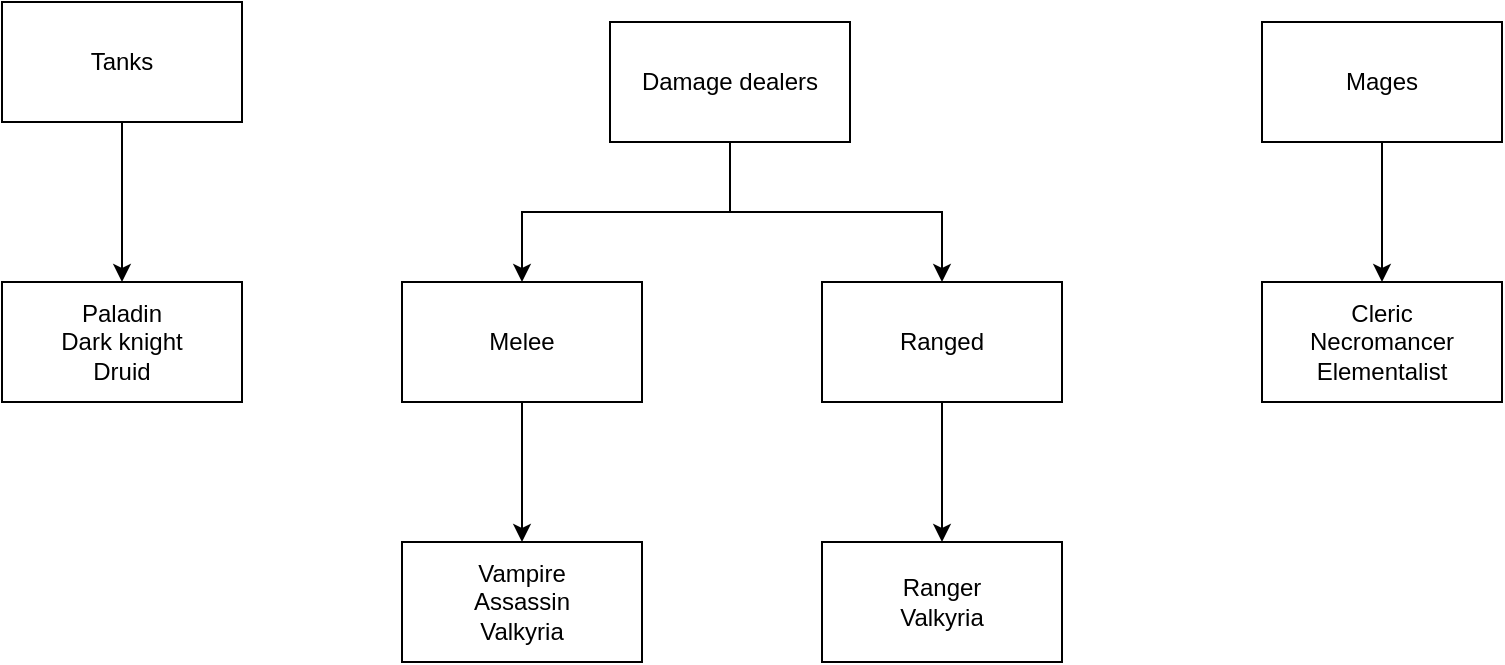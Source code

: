 <mxfile version="26.0.16" pages="12">
  <diagram name="Classes" id="5YO92Rt61V_yBTOGh588">
    <mxGraphModel dx="1194" dy="750" grid="1" gridSize="10" guides="1" tooltips="1" connect="1" arrows="1" fold="1" page="1" pageScale="1" pageWidth="827" pageHeight="1169" math="0" shadow="0">
      <root>
        <mxCell id="0" />
        <mxCell id="1" parent="0" />
        <mxCell id="4_ZdhrXCmcMcNxDkdZX3-7" style="edgeStyle=orthogonalEdgeStyle;rounded=0;orthogonalLoop=1;jettySize=auto;html=1;entryX=0.5;entryY=0;entryDx=0;entryDy=0;" parent="1" source="4_ZdhrXCmcMcNxDkdZX3-1" target="4_ZdhrXCmcMcNxDkdZX3-6" edge="1">
          <mxGeometry relative="1" as="geometry" />
        </mxCell>
        <mxCell id="4_ZdhrXCmcMcNxDkdZX3-1" value="Tanks" style="rounded=0;whiteSpace=wrap;html=1;" parent="1" vertex="1">
          <mxGeometry x="50" y="100" width="120" height="60" as="geometry" />
        </mxCell>
        <mxCell id="4_ZdhrXCmcMcNxDkdZX3-8" style="edgeStyle=orthogonalEdgeStyle;rounded=0;orthogonalLoop=1;jettySize=auto;html=1;" parent="1" source="4_ZdhrXCmcMcNxDkdZX3-2" target="4_ZdhrXCmcMcNxDkdZX3-4" edge="1">
          <mxGeometry relative="1" as="geometry" />
        </mxCell>
        <mxCell id="4_ZdhrXCmcMcNxDkdZX3-9" style="edgeStyle=orthogonalEdgeStyle;rounded=0;orthogonalLoop=1;jettySize=auto;html=1;" parent="1" source="4_ZdhrXCmcMcNxDkdZX3-2" target="4_ZdhrXCmcMcNxDkdZX3-5" edge="1">
          <mxGeometry relative="1" as="geometry" />
        </mxCell>
        <mxCell id="4_ZdhrXCmcMcNxDkdZX3-2" value="Damage dealers" style="rounded=0;whiteSpace=wrap;html=1;" parent="1" vertex="1">
          <mxGeometry x="354" y="110" width="120" height="60" as="geometry" />
        </mxCell>
        <mxCell id="4_ZdhrXCmcMcNxDkdZX3-15" style="edgeStyle=orthogonalEdgeStyle;rounded=0;orthogonalLoop=1;jettySize=auto;html=1;entryX=0.5;entryY=0;entryDx=0;entryDy=0;" parent="1" source="4_ZdhrXCmcMcNxDkdZX3-3" target="4_ZdhrXCmcMcNxDkdZX3-12" edge="1">
          <mxGeometry relative="1" as="geometry" />
        </mxCell>
        <mxCell id="4_ZdhrXCmcMcNxDkdZX3-3" value="Mages" style="rounded=0;whiteSpace=wrap;html=1;" parent="1" vertex="1">
          <mxGeometry x="680" y="110" width="120" height="60" as="geometry" />
        </mxCell>
        <mxCell id="4_ZdhrXCmcMcNxDkdZX3-13" style="edgeStyle=orthogonalEdgeStyle;rounded=0;orthogonalLoop=1;jettySize=auto;html=1;" parent="1" source="4_ZdhrXCmcMcNxDkdZX3-4" target="4_ZdhrXCmcMcNxDkdZX3-10" edge="1">
          <mxGeometry relative="1" as="geometry" />
        </mxCell>
        <mxCell id="4_ZdhrXCmcMcNxDkdZX3-4" value="Melee" style="rounded=0;whiteSpace=wrap;html=1;" parent="1" vertex="1">
          <mxGeometry x="250" y="240" width="120" height="60" as="geometry" />
        </mxCell>
        <mxCell id="4_ZdhrXCmcMcNxDkdZX3-14" style="edgeStyle=orthogonalEdgeStyle;rounded=0;orthogonalLoop=1;jettySize=auto;html=1;entryX=0.5;entryY=0;entryDx=0;entryDy=0;" parent="1" source="4_ZdhrXCmcMcNxDkdZX3-5" target="4_ZdhrXCmcMcNxDkdZX3-11" edge="1">
          <mxGeometry relative="1" as="geometry" />
        </mxCell>
        <mxCell id="4_ZdhrXCmcMcNxDkdZX3-5" value="Ranged" style="rounded=0;whiteSpace=wrap;html=1;" parent="1" vertex="1">
          <mxGeometry x="460" y="240" width="120" height="60" as="geometry" />
        </mxCell>
        <mxCell id="4_ZdhrXCmcMcNxDkdZX3-6" value="Paladin&lt;br&gt;Dark knight&lt;br&gt;Druid" style="rounded=0;whiteSpace=wrap;html=1;" parent="1" vertex="1">
          <mxGeometry x="50" y="240" width="120" height="60" as="geometry" />
        </mxCell>
        <mxCell id="4_ZdhrXCmcMcNxDkdZX3-10" value="Vampire&lt;br&gt;Assassin&lt;br&gt;Valkyria" style="rounded=0;whiteSpace=wrap;html=1;" parent="1" vertex="1">
          <mxGeometry x="250" y="370" width="120" height="60" as="geometry" />
        </mxCell>
        <mxCell id="4_ZdhrXCmcMcNxDkdZX3-11" value="Ranger&lt;br&gt;Valkyria" style="rounded=0;whiteSpace=wrap;html=1;" parent="1" vertex="1">
          <mxGeometry x="460" y="370" width="120" height="60" as="geometry" />
        </mxCell>
        <mxCell id="4_ZdhrXCmcMcNxDkdZX3-12" value="Cleric&lt;br&gt;Necromancer&lt;br&gt;Elementalist" style="rounded=0;whiteSpace=wrap;html=1;" parent="1" vertex="1">
          <mxGeometry x="680" y="240" width="120" height="60" as="geometry" />
        </mxCell>
      </root>
    </mxGraphModel>
  </diagram>
  <diagram id="a_ZkbWQH3GBXtU9xHnOO" name="Paladin skills">
    <mxGraphModel dx="1434" dy="800" grid="1" gridSize="10" guides="1" tooltips="1" connect="1" arrows="1" fold="1" page="1" pageScale="1" pageWidth="827" pageHeight="1169" math="0" shadow="0">
      <root>
        <mxCell id="0" />
        <mxCell id="1" parent="0" />
        <mxCell id="Qk41WG01Jv99zR6Wr-Cs-1" value="&lt;b&gt;Defence buff&lt;/b&gt;&lt;br&gt;Increases caster defence" style="rounded=0;whiteSpace=wrap;html=1;" parent="1" vertex="1">
          <mxGeometry x="70" y="180" width="120" height="60" as="geometry" />
        </mxCell>
        <mxCell id="Qk41WG01Jv99zR6Wr-Cs-2" value="&lt;b&gt;Provocation&lt;/b&gt;&lt;br&gt;Forces an enemy to target caster&amp;nbsp;" style="rounded=0;whiteSpace=wrap;html=1;" parent="1" vertex="1">
          <mxGeometry x="210" y="180" width="120" height="60" as="geometry" />
        </mxCell>
        <mxCell id="Qk41WG01Jv99zR6Wr-Cs-3" value="&lt;b&gt;Heal&lt;/b&gt;&lt;br&gt;Heals caster" style="rounded=0;whiteSpace=wrap;html=1;" parent="1" vertex="1">
          <mxGeometry x="70" y="250" width="120" height="60" as="geometry" />
        </mxCell>
        <mxCell id="Qk41WG01Jv99zR6Wr-Cs-4" value="&lt;b&gt;Shield strike&lt;/b&gt;&lt;br&gt;Caster strikes enemy with shield dealing damage and stunning him" style="rounded=0;whiteSpace=wrap;html=1;" parent="1" vertex="1">
          <mxGeometry x="210" y="250" width="120" height="80" as="geometry" />
        </mxCell>
        <mxCell id="Qk41WG01Jv99zR6Wr-Cs-5" value="&lt;b&gt;Smite&lt;/b&gt;&lt;br&gt;Strikes enemy within skill range with lightning dealing damage and stunning him" style="rounded=0;whiteSpace=wrap;html=1;" parent="1" vertex="1">
          <mxGeometry x="70" y="320" width="120" height="90" as="geometry" />
        </mxCell>
        <mxCell id="Qk41WG01Jv99zR6Wr-Cs-6" value="&lt;b&gt;Sacred blade&lt;/b&gt;&lt;br&gt;Empowers caster&#39;s weapon with holy power and makes it deal additional holy damage" style="rounded=0;whiteSpace=wrap;html=1;" parent="1" vertex="1">
          <mxGeometry x="210" y="340" width="120" height="90" as="geometry" />
        </mxCell>
        <mxCell id="Qk41WG01Jv99zR6Wr-Cs-7" value="&lt;b&gt;Holy ground&lt;/b&gt;&lt;br&gt;Creates holy ring of light. Withing the range ot the spell 60% of damage dealt to allies will be redirected to caster" style="rounded=0;whiteSpace=wrap;html=1;" parent="1" vertex="1">
          <mxGeometry x="70" y="420" width="120" height="110" as="geometry" />
        </mxCell>
        <mxCell id="Qk41WG01Jv99zR6Wr-Cs-8" value="&lt;b&gt;Guardian angel&lt;/b&gt;&lt;br&gt;Makes caster immune to any damage for 6 seconds" style="rounded=0;whiteSpace=wrap;html=1;" parent="1" vertex="1">
          <mxGeometry x="210" y="440" width="120" height="70" as="geometry" />
        </mxCell>
        <mxCell id="Qk41WG01Jv99zR6Wr-Cs-9" value="&lt;b&gt;Flash of light&lt;/b&gt;&lt;br&gt;Deals holy damage around caster" style="rounded=0;whiteSpace=wrap;html=1;" parent="1" vertex="1">
          <mxGeometry x="210" y="520" width="120" height="60" as="geometry" />
        </mxCell>
        <mxCell id="Qk41WG01Jv99zR6Wr-Cs-10" value="&lt;b&gt;Group shield&lt;/b&gt;&lt;br&gt;Puts shield on caster and his allies" style="rounded=0;whiteSpace=wrap;html=1;" parent="1" vertex="1">
          <mxGeometry x="70" y="540" width="120" height="60" as="geometry" />
        </mxCell>
        <mxCell id="Qk41WG01Jv99zR6Wr-Cs-11" value="Active skills" style="rounded=0;whiteSpace=wrap;html=1;" parent="1" vertex="1">
          <mxGeometry x="140" y="60" width="120" height="60" as="geometry" />
        </mxCell>
        <mxCell id="Qk41WG01Jv99zR6Wr-Cs-13" value="Passive skills" style="rhombus;whiteSpace=wrap;html=1;" parent="1" vertex="1">
          <mxGeometry x="460" y="45" width="90" height="90" as="geometry" />
        </mxCell>
        <mxCell id="Qk41WG01Jv99zR6Wr-Cs-15" value="&lt;span style=&quot;color: rgb(0, 0, 0); font-family: Helvetica; font-size: 12px; font-style: normal; font-variant-ligatures: normal; font-variant-caps: normal; font-weight: 400; letter-spacing: normal; orphans: 2; text-align: center; text-indent: 0px; text-transform: none; widows: 2; word-spacing: 0px; -webkit-text-stroke-width: 0px; background-color: rgb(251, 251, 251); text-decoration-thickness: initial; text-decoration-style: initial; text-decoration-color: initial; float: none; display: inline !important;&quot;&gt;Increases defence up to 30% depending on the number of enemies around&lt;/span&gt;" style="rounded=0;whiteSpace=wrap;html=1;" parent="1" vertex="1">
          <mxGeometry x="445" y="190" width="120" height="80" as="geometry" />
        </mxCell>
        <mxCell id="Qk41WG01Jv99zR6Wr-Cs-16" value="Healing efficiency increases depending on missing health" style="rounded=0;whiteSpace=wrap;html=1;" parent="1" vertex="1">
          <mxGeometry x="445" y="300" width="120" height="60" as="geometry" />
        </mxCell>
        <mxCell id="Qk41WG01Jv99zR6Wr-Cs-17" value="Target of the &lt;b&gt;Provocation &lt;/b&gt;will be weakened" style="rounded=0;whiteSpace=wrap;html=1;" parent="1" vertex="1">
          <mxGeometry x="445" y="390" width="120" height="60" as="geometry" />
        </mxCell>
        <mxCell id="Qk41WG01Jv99zR6Wr-Cs-18" value="Empowers incoming shields" style="rounded=0;whiteSpace=wrap;html=1;" parent="1" vertex="1">
          <mxGeometry x="445" y="480" width="120" height="60" as="geometry" />
        </mxCell>
        <mxCell id="Qk41WG01Jv99zR6Wr-Cs-19" value="&lt;b&gt;Heal &lt;/b&gt;spell also dispells weak debuffs" style="rounded=0;whiteSpace=wrap;html=1;" parent="1" vertex="1">
          <mxGeometry x="445" y="570" width="120" height="60" as="geometry" />
        </mxCell>
        <mxCell id="Qk41WG01Jv99zR6Wr-Cs-20" value="&lt;b&gt;Provocation&lt;/b&gt;&amp;nbsp;spell becomes AOE" style="rounded=0;whiteSpace=wrap;html=1;" parent="1" vertex="1">
          <mxGeometry x="445" y="660" width="120" height="60" as="geometry" />
        </mxCell>
        <mxCell id="CMo8cJfM9r81FE3eYY5_-1" value="PALADIN" style="rounded=0;whiteSpace=wrap;html=1;" parent="1" vertex="1">
          <mxGeometry x="294" y="10" width="120" height="60" as="geometry" />
        </mxCell>
      </root>
    </mxGraphModel>
  </diagram>
  <diagram id="QYnWQv4ALkoKMBw9s8Qj" name="Dark knight skills">
    <mxGraphModel dx="1194" dy="794" grid="1" gridSize="10" guides="1" tooltips="1" connect="1" arrows="1" fold="1" page="1" pageScale="1" pageWidth="827" pageHeight="1169" math="0" shadow="0">
      <root>
        <mxCell id="0" />
        <mxCell id="1" parent="0" />
        <mxCell id="PnilBw7m1zBQXXPj9QeK-1" value="Active skills" style="rounded=0;whiteSpace=wrap;html=1;" parent="1" vertex="1">
          <mxGeometry x="140" y="60" width="120" height="60" as="geometry" />
        </mxCell>
        <mxCell id="PnilBw7m1zBQXXPj9QeK-2" value="Passive skills" style="rhombus;whiteSpace=wrap;html=1;" parent="1" vertex="1">
          <mxGeometry x="460" y="45" width="90" height="90" as="geometry" />
        </mxCell>
        <mxCell id="PnilBw7m1zBQXXPj9QeK-3" value="&lt;b&gt;Wither skull&lt;/b&gt;&lt;br&gt;Caster shots wither skull" style="rounded=0;whiteSpace=wrap;html=1;" parent="1" vertex="1">
          <mxGeometry x="70" y="150" width="120" height="60" as="geometry" />
        </mxCell>
        <mxCell id="PnilBw7m1zBQXXPj9QeK-4" value="&lt;b&gt;AOE debuff&lt;/b&gt;&lt;br&gt;Applies weakness and slowness in area" style="rounded=0;whiteSpace=wrap;html=1;" parent="1" vertex="1">
          <mxGeometry x="210" y="150" width="120" height="60" as="geometry" />
        </mxCell>
        <mxCell id="PnilBw7m1zBQXXPj9QeK-5" value="&lt;b&gt;Debuff consuming&lt;/b&gt;&lt;br&gt;Converts weak debuffs into random buffs" style="rounded=0;whiteSpace=wrap;html=1;" parent="1" vertex="1">
          <mxGeometry x="70" y="220" width="120" height="60" as="geometry" />
        </mxCell>
        <mxCell id="PnilBw7m1zBQXXPj9QeK-6" value="&lt;b&gt;Sphere of darkness&lt;br&gt;&lt;/b&gt;Traps the target in a sphere of darkness which pulls it helplessly upwards and continually damages it&lt;b&gt;&lt;br&gt;&lt;/b&gt;" style="rounded=0;whiteSpace=wrap;html=1;" parent="1" vertex="1">
          <mxGeometry x="210" y="220" width="120" height="110" as="geometry" />
        </mxCell>
        <mxCell id="X_YfPTtkQYmcb06juHa1-1" value="&lt;b&gt;Provocation&lt;/b&gt;&lt;br&gt;Forces an enemy to target caster&amp;nbsp;" style="rounded=0;whiteSpace=wrap;html=1;" parent="1" vertex="1">
          <mxGeometry x="70" y="290" width="120" height="60" as="geometry" />
        </mxCell>
        <mxCell id="X_YfPTtkQYmcb06juHa1-2" value="&lt;b&gt;Dark mark&lt;/b&gt;&lt;br&gt;Applies on enemy mark that will deal damage overtime and heal caster" style="rounded=0;whiteSpace=wrap;html=1;" parent="1" vertex="1">
          <mxGeometry x="210" y="340" width="120" height="80" as="geometry" />
        </mxCell>
        <mxCell id="X_YfPTtkQYmcb06juHa1-3" value="&lt;b&gt;???&lt;/b&gt;&lt;br&gt;All incoming damage will heal caster for 6 seconds" style="rounded=0;whiteSpace=wrap;html=1;" parent="1" vertex="1">
          <mxGeometry x="70" y="360" width="120" height="70" as="geometry" />
        </mxCell>
        <mxCell id="dL89rpgIEAMhsnDjsFOg-1" value="&lt;b&gt;Defence buff&lt;/b&gt;&lt;br&gt;Increases caster defence" style="rounded=0;whiteSpace=wrap;html=1;" parent="1" vertex="1">
          <mxGeometry x="210" y="430" width="120" height="60" as="geometry" />
        </mxCell>
        <mxCell id="dL89rpgIEAMhsnDjsFOg-2" value="&lt;b&gt;Dark flame aura&lt;/b&gt;&lt;br&gt;Applies aura on caster. Any enemy attacking caster in melee will be set on dark fire" style="rounded=0;whiteSpace=wrap;html=1;" parent="1" vertex="1">
          <mxGeometry x="70" y="440" width="120" height="100" as="geometry" />
        </mxCell>
        <mxCell id="dL89rpgIEAMhsnDjsFOg-3" value="&lt;b&gt;Corrosion&amp;nbsp;&lt;/b&gt;&lt;br&gt;Decreses defence of target" style="rounded=0;whiteSpace=wrap;html=1;" parent="1" vertex="1">
          <mxGeometry x="210" y="500" width="120" height="60" as="geometry" />
        </mxCell>
        <mxCell id="gsC32pd3UEvuBwT5Xu2q-1" value="&lt;span style=&quot;color: rgb(0, 0, 0); font-family: Helvetica; font-size: 12px; font-style: normal; font-variant-ligatures: normal; font-variant-caps: normal; font-weight: 400; letter-spacing: normal; orphans: 2; text-align: center; text-indent: 0px; text-transform: none; widows: 2; word-spacing: 0px; -webkit-text-stroke-width: 0px; background-color: rgb(251, 251, 251); text-decoration-thickness: initial; text-decoration-style: initial; text-decoration-color: initial; float: none; display: inline !important;&quot;&gt;Increases damage of depending on the caster&#39;s missing health&lt;/span&gt;" style="rounded=0;whiteSpace=wrap;html=1;" parent="1" vertex="1">
          <mxGeometry x="445" y="170" width="120" height="80" as="geometry" />
        </mxCell>
        <mxCell id="aMhE6VZin-dWv_1qIQqr-1" value="Empowers incoming shields" style="rounded=0;whiteSpace=wrap;html=1;" parent="1" vertex="1">
          <mxGeometry x="445" y="270" width="120" height="60" as="geometry" />
        </mxCell>
        <mxCell id="aMhE6VZin-dWv_1qIQqr-2" value="Increases critical attack chance to targets of &lt;b&gt;Provocation&lt;/b&gt;" style="rounded=0;whiteSpace=wrap;html=1;" parent="1" vertex="1">
          <mxGeometry x="445" y="350" width="120" height="60" as="geometry" />
        </mxCell>
        <mxCell id="ISmS6HPA0FQe5Dg5BB33-1" value="&lt;b&gt;Provocation&lt;/b&gt;&amp;nbsp;spell becomes AOE" style="rounded=0;whiteSpace=wrap;html=1;" parent="1" vertex="1">
          <mxGeometry x="445" y="430" width="120" height="60" as="geometry" />
        </mxCell>
        <mxCell id="ISmS6HPA0FQe5Dg5BB33-2" value="" style="rounded=0;whiteSpace=wrap;html=1;" parent="1" vertex="1">
          <mxGeometry x="445" y="510" width="120" height="60" as="geometry" />
        </mxCell>
        <mxCell id="ISmS6HPA0FQe5Dg5BB33-3" value="" style="rounded=0;whiteSpace=wrap;html=1;" parent="1" vertex="1">
          <mxGeometry x="445" y="590" width="120" height="60" as="geometry" />
        </mxCell>
        <mxCell id="FYDyJO2RCd3XHlXXNUF8-1" value="DARK KNIGHT" style="rounded=0;whiteSpace=wrap;html=1;" vertex="1" parent="1">
          <mxGeometry x="310" y="10" width="120" height="60" as="geometry" />
        </mxCell>
      </root>
    </mxGraphModel>
  </diagram>
  <diagram id="JCaLJom1tjjlSRkD2pwC" name="Druid skills">
    <mxGraphModel dx="1194" dy="794" grid="1" gridSize="10" guides="1" tooltips="1" connect="1" arrows="1" fold="1" page="1" pageScale="1" pageWidth="827" pageHeight="1169" math="0" shadow="0">
      <root>
        <mxCell id="0" />
        <mxCell id="1" parent="0" />
        <mxCell id="grjGnfIvpwvRAxUywPeM-1" value="Active skills" style="rounded=0;whiteSpace=wrap;html=1;" parent="1" vertex="1">
          <mxGeometry x="140" y="60" width="120" height="60" as="geometry" />
        </mxCell>
        <mxCell id="grjGnfIvpwvRAxUywPeM-2" value="Passive skills" style="rhombus;whiteSpace=wrap;html=1;" parent="1" vertex="1">
          <mxGeometry x="460" y="45" width="90" height="90" as="geometry" />
        </mxCell>
        <mxCell id="grjGnfIvpwvRAxUywPeM-3" value="&lt;b&gt;Thorns&lt;/b&gt;&lt;br&gt;spikes grow on the armor and deal damage to melee attackers" style="rounded=0;whiteSpace=wrap;html=1;" parent="1" vertex="1">
          <mxGeometry x="80" y="135" width="120" height="90" as="geometry" />
        </mxCell>
        <mxCell id="grjGnfIvpwvRAxUywPeM-4" value="AOE root&lt;br&gt;&lt;span style=&quot;font-weight: normal;&quot;&gt;Vines wrap enemies aroung, preventing em from moving&lt;/span&gt;" style="rounded=0;whiteSpace=wrap;html=1;fontStyle=1" parent="1" vertex="1">
          <mxGeometry x="210" y="135" width="120" height="70" as="geometry" />
        </mxCell>
        <mxCell id="grjGnfIvpwvRAxUywPeM-5" value="&lt;b&gt;Turtle stance&lt;/b&gt;&lt;br&gt;Armor and healh regen buff" style="rounded=0;whiteSpace=wrap;html=1;" parent="1" vertex="1">
          <mxGeometry x="210" y="210" width="120" height="60" as="geometry" />
        </mxCell>
        <mxCell id="grjGnfIvpwvRAxUywPeM-6" value="&lt;b&gt;Tiger stance&lt;/b&gt;&lt;br&gt;Attack damage and attack speed buff" style="rounded=0;whiteSpace=wrap;html=1;" parent="1" vertex="1">
          <mxGeometry x="80" y="230" width="120" height="60" as="geometry" />
        </mxCell>
        <mxCell id="grjGnfIvpwvRAxUywPeM-7" value="Deer stance&lt;br&gt;&lt;span style=&quot;font-weight: normal;&quot;&gt;Moving speed and jump height buff&lt;/span&gt;" style="rounded=0;whiteSpace=wrap;html=1;fontStyle=1" parent="1" vertex="1">
          <mxGeometry x="210" y="280" width="120" height="60" as="geometry" />
        </mxCell>
        <mxCell id="grjGnfIvpwvRAxUywPeM-8" value="&lt;b&gt;Sandstorm&lt;/b&gt;&lt;br&gt;AOE damage and slowness around caster" style="rounded=0;whiteSpace=wrap;html=1;" parent="1" vertex="1">
          <mxGeometry x="80" y="300" width="120" height="70" as="geometry" />
        </mxCell>
        <mxCell id="grjGnfIvpwvRAxUywPeM-9" value="Wild shape&lt;br&gt;&lt;span style=&quot;font-weight: normal;&quot;&gt;Transform caster into powerfull beast&lt;/span&gt;" style="rounded=0;whiteSpace=wrap;html=1;fontStyle=1" parent="1" vertex="1">
          <mxGeometry x="210" y="350" width="120" height="60" as="geometry" />
        </mxCell>
        <mxCell id="grjGnfIvpwvRAxUywPeM-11" value="&lt;b&gt;Summon spirit wolves&lt;/b&gt;&lt;br&gt;Summons 2 spirit wolves to help caster in fight" style="rounded=0;whiteSpace=wrap;html=1;" parent="1" vertex="1">
          <mxGeometry x="80" y="380" width="120" height="80" as="geometry" />
        </mxCell>
        <mxCell id="grjGnfIvpwvRAxUywPeM-12" value="Wisp&lt;br&gt;&lt;span style=&quot;font-weight: normal;&quot;&gt;Summons glowing wisp following caster and dispelling debuffs&lt;/span&gt;" style="rounded=0;whiteSpace=wrap;html=1;fontStyle=1" parent="1" vertex="1">
          <mxGeometry x="210" y="420" width="120" height="70" as="geometry" />
        </mxCell>
        <mxCell id="grjGnfIvpwvRAxUywPeM-13" value="Heal&lt;br&gt;&lt;span style=&quot;font-weight: normal;&quot;&gt;Heals caster&lt;/span&gt;" style="rounded=0;whiteSpace=wrap;html=1;fontStyle=1" parent="1" vertex="1">
          <mxGeometry x="80" y="470" width="120" height="50" as="geometry" />
        </mxCell>
        <mxCell id="grjGnfIvpwvRAxUywPeM-14" value="&lt;b&gt;Poisonous cloud&lt;/b&gt;&lt;br&gt;Sandstorm tusns into could of poison and applies stacks of poison instead of slowness" style="rounded=0;whiteSpace=wrap;html=1;" parent="1" vertex="1">
          <mxGeometry x="445" y="160" width="120" height="100" as="geometry" />
        </mxCell>
        <mxCell id="grjGnfIvpwvRAxUywPeM-15" value="Owlbear&lt;br&gt;&lt;span style=&quot;font-weight: 400;&quot;&gt;Empowers wild shape form&lt;/span&gt;" style="rounded=0;whiteSpace=wrap;html=1;fontStyle=1" parent="1" vertex="1">
          <mxGeometry x="445" y="280" width="120" height="60" as="geometry" />
        </mxCell>
        <mxCell id="grjGnfIvpwvRAxUywPeM-16" value="Healing aura&lt;br&gt;&lt;span style=&quot;font-weight: 400;&quot;&gt;Enchance healing of nearby allies&lt;/span&gt;" style="rounded=0;whiteSpace=wrap;html=1;fontStyle=1" parent="1" vertex="1">
          <mxGeometry x="445" y="360" width="120" height="60" as="geometry" />
        </mxCell>
        <mxCell id="grjGnfIvpwvRAxUywPeM-17" value="Poisonous thorns&lt;br&gt;&lt;span style=&quot;font-weight: normal;&quot;&gt;Thorns applies poison on damaged attackers&lt;/span&gt;" style="rounded=0;whiteSpace=wrap;html=1;fontStyle=1" parent="1" vertex="1">
          <mxGeometry x="445" y="440" width="120" height="70" as="geometry" />
        </mxCell>
        <mxCell id="grjGnfIvpwvRAxUywPeM-18" value="&lt;b&gt;Stance master&lt;/b&gt;&lt;br&gt;Getting small buff after changing stance" style="rounded=0;whiteSpace=wrap;html=1;" parent="1" vertex="1">
          <mxGeometry x="445" y="530" width="120" height="60" as="geometry" />
        </mxCell>
        <mxCell id="grjGnfIvpwvRAxUywPeM-19" value="Spiritual resonance&lt;br&gt;&lt;span style=&quot;font-weight: normal;&quot;&gt;Empowers summoned spirit wolves&lt;/span&gt;" style="rounded=0;whiteSpace=wrap;html=1;fontStyle=1" parent="1" vertex="1">
          <mxGeometry x="445" y="610" width="120" height="70" as="geometry" />
        </mxCell>
        <mxCell id="FlBCzlqgFXbAD2K_OSbX-1" value="DRUID" style="rounded=0;whiteSpace=wrap;html=1;" vertex="1" parent="1">
          <mxGeometry x="300" y="10" width="120" height="60" as="geometry" />
        </mxCell>
      </root>
    </mxGraphModel>
  </diagram>
  <diagram id="5Hvm088P5u3thkRrEjVC" name="Ranger skills">
    <mxGraphModel dx="1194" dy="794" grid="1" gridSize="10" guides="1" tooltips="1" connect="1" arrows="1" fold="1" page="1" pageScale="1" pageWidth="827" pageHeight="1169" math="0" shadow="0">
      <root>
        <mxCell id="0" />
        <mxCell id="1" parent="0" />
        <mxCell id="apMFGJzaOHh0xMqJPkod-1" value="Active skills" style="rounded=0;whiteSpace=wrap;html=1;" parent="1" vertex="1">
          <mxGeometry x="140" y="60" width="120" height="60" as="geometry" />
        </mxCell>
        <mxCell id="apMFGJzaOHh0xMqJPkod-2" value="Passive skills" style="rhombus;whiteSpace=wrap;html=1;" parent="1" vertex="1">
          <mxGeometry x="460" y="45" width="90" height="90" as="geometry" />
        </mxCell>
        <mxCell id="apMFGJzaOHh0xMqJPkod-3" value="&lt;b&gt;Poisonous edge&lt;/b&gt;&lt;br&gt;Your next attack applies poison&amp;nbsp;" style="rounded=0;whiteSpace=wrap;html=1;" parent="1" vertex="1">
          <mxGeometry x="70" y="130" width="120" height="60" as="geometry" />
        </mxCell>
        <mxCell id="apMFGJzaOHh0xMqJPkod-4" value="Arrow rain applies slowness on affected enemies" style="rounded=0;whiteSpace=wrap;html=1;" parent="1" vertex="1">
          <mxGeometry x="445" y="180" width="120" height="60" as="geometry" />
        </mxCell>
        <mxCell id="apMFGJzaOHh0xMqJPkod-5" value="&lt;b&gt;Tame creature&lt;/b&gt;&lt;br&gt;Taming living creature to help caster in fight" style="rounded=0;whiteSpace=wrap;html=1;" parent="1" vertex="1">
          <mxGeometry x="200" y="130" width="120" height="60" as="geometry" />
        </mxCell>
        <mxCell id="apMFGJzaOHh0xMqJPkod-6" value="Life vision&lt;br&gt;&lt;span style=&quot;font-weight: normal;&quot;&gt;Allows to see nearby living cratures&lt;/span&gt;" style="rounded=0;whiteSpace=wrap;html=1;fontStyle=1" parent="1" vertex="1">
          <mxGeometry x="70" y="200" width="120" height="60" as="geometry" />
        </mxCell>
        <mxCell id="apMFGJzaOHh0xMqJPkod-7" value="Evasion&lt;br&gt;&lt;span style=&quot;font-weight: normal;&quot;&gt;Provides chance to ignore incoming attack&lt;/span&gt;" style="rounded=0;whiteSpace=wrap;html=1;fontStyle=1" parent="1" vertex="1">
          <mxGeometry x="200" y="200" width="120" height="70" as="geometry" />
        </mxCell>
        <mxCell id="apMFGJzaOHh0xMqJPkod-8" value="Agility buff&lt;br&gt;&lt;span style=&quot;font-weight: normal;&quot;&gt;Move speed and jump boost buff&lt;/span&gt;" style="rounded=0;whiteSpace=wrap;html=1;fontStyle=1" parent="1" vertex="1">
          <mxGeometry x="70" y="270" width="120" height="60" as="geometry" />
        </mxCell>
        <mxCell id="apMFGJzaOHh0xMqJPkod-9" value="Arrow rain&lt;br&gt;&lt;span style=&quot;font-weight: normal;&quot;&gt;AOE attack summoning rain of arrows (only with ranged weapons)&lt;/span&gt;" style="rounded=0;whiteSpace=wrap;html=1;fontStyle=1" parent="1" vertex="1">
          <mxGeometry x="200" y="270" width="120" height="80" as="geometry" />
        </mxCell>
        <mxCell id="apMFGJzaOHh0xMqJPkod-10" value="Armor break&lt;br&gt;&lt;span style=&quot;font-weight: 400;&quot;&gt;Your next attack decreases target armor for 6 seconds&lt;/span&gt;" style="rounded=0;whiteSpace=wrap;html=1;fontStyle=1" parent="1" vertex="1">
          <mxGeometry x="70" y="340" width="120" height="70" as="geometry" />
        </mxCell>
        <mxCell id="apMFGJzaOHh0xMqJPkod-11" value="Mark&lt;br&gt;&lt;span style=&quot;font-weight: normal;&quot;&gt;Mark enemy. Tamed creatures will attack marked enemy&lt;/span&gt;" style="rounded=0;whiteSpace=wrap;html=1;fontStyle=1" parent="1" vertex="1">
          <mxGeometry x="200" y="360" width="120" height="70" as="geometry" />
        </mxCell>
        <mxCell id="apMFGJzaOHh0xMqJPkod-12" value="Attack speed buff&lt;br&gt;&lt;span style=&quot;font-weight: normal;&quot;&gt;&lt;br&gt;&lt;/span&gt;" style="rounded=0;whiteSpace=wrap;html=1;fontStyle=1" parent="1" vertex="1">
          <mxGeometry x="70" y="420" width="120" height="60" as="geometry" />
        </mxCell>
        <mxCell id="apMFGJzaOHh0xMqJPkod-13" value="Piercing shot&lt;br&gt;&lt;span style=&quot;font-weight: normal;&quot;&gt;Empowers your next attack to deal additional damage and come though enemies&lt;br&gt;&lt;/span&gt;" style="rounded=0;whiteSpace=wrap;html=1;fontStyle=1" parent="1" vertex="1">
          <mxGeometry x="200" y="440" width="120" height="100" as="geometry" />
        </mxCell>
        <mxCell id="apMFGJzaOHh0xMqJPkod-14" value="Tamed creature buff" style="rounded=0;whiteSpace=wrap;html=1;" parent="1" vertex="1">
          <mxGeometry x="445" y="260" width="120" height="60" as="geometry" />
        </mxCell>
        <mxCell id="apMFGJzaOHh0xMqJPkod-15" value="Piercing shot heals caster for % of damage dealt" style="rounded=0;whiteSpace=wrap;html=1;" parent="1" vertex="1">
          <mxGeometry x="445" y="340" width="120" height="60" as="geometry" />
        </mxCell>
        <mxCell id="apMFGJzaOHh0xMqJPkod-16" value="Heal sharing&lt;br&gt;Your heal also affects tamed creature" style="rounded=0;whiteSpace=wrap;html=1;" parent="1" vertex="1">
          <mxGeometry x="445" y="420" width="120" height="60" as="geometry" />
        </mxCell>
        <mxCell id="apMFGJzaOHh0xMqJPkod-17" value="Sniper&lt;br&gt;Gravity doesnt affects your shots" style="rounded=0;whiteSpace=wrap;html=1;" parent="1" vertex="1">
          <mxGeometry x="445" y="500" width="120" height="60" as="geometry" />
        </mxCell>
        <mxCell id="apMFGJzaOHh0xMqJPkod-18" value="Mark increase attack crit chance to marked enemy" style="rounded=0;whiteSpace=wrap;html=1;" parent="1" vertex="1">
          <mxGeometry x="445" y="585" width="120" height="60" as="geometry" />
        </mxCell>
        <mxCell id="OYR3cexKovVWf8_jzQBf-1" value="RANGER" style="rounded=0;whiteSpace=wrap;html=1;" vertex="1" parent="1">
          <mxGeometry x="300" y="10" width="120" height="60" as="geometry" />
        </mxCell>
      </root>
    </mxGraphModel>
  </diagram>
  <diagram id="5XWuso9PIzkloQBPBJv2" name="Valkyrie skills">
    <mxGraphModel dx="1194" dy="794" grid="1" gridSize="10" guides="1" tooltips="1" connect="1" arrows="1" fold="1" page="1" pageScale="1" pageWidth="827" pageHeight="1169" math="0" shadow="0">
      <root>
        <mxCell id="0" />
        <mxCell id="1" parent="0" />
        <mxCell id="bXzIat0_mMu8iVZzuMcC-1" value="Active skills" style="rounded=0;whiteSpace=wrap;html=1;" parent="1" vertex="1">
          <mxGeometry x="140" y="60" width="120" height="60" as="geometry" />
        </mxCell>
        <mxCell id="bXzIat0_mMu8iVZzuMcC-2" value="Passive skills" style="rhombus;whiteSpace=wrap;html=1;" parent="1" vertex="1">
          <mxGeometry x="460" y="45" width="90" height="90" as="geometry" />
        </mxCell>
        <mxCell id="bXzIat0_mMu8iVZzuMcC-3" value="Valhalla warrior&lt;br&gt;&lt;span style=&quot;font-weight: normal;&quot;&gt;Attack speed increaces depending on missing health&lt;/span&gt;" style="rounded=0;whiteSpace=wrap;html=1;fontStyle=1" parent="1" vertex="1">
          <mxGeometry x="445" y="160" width="120" height="70" as="geometry" />
        </mxCell>
        <mxCell id="bXzIat0_mMu8iVZzuMcC-4" value="&lt;b&gt;Unbreakable will&lt;/b&gt;&lt;br&gt;Does not allow caster&#39;s health points fall below zero for 6 seconds" style="rounded=0;whiteSpace=wrap;html=1;" parent="1" vertex="1">
          <mxGeometry x="70" y="130" width="120" height="80" as="geometry" />
        </mxCell>
        <mxCell id="bXzIat0_mMu8iVZzuMcC-5" value="Vakyrie step&lt;br&gt;&lt;span style=&quot;font-weight: normal;&quot;&gt;Allows caster to walk in the air&amp;nbsp;&lt;/span&gt;" style="rounded=0;whiteSpace=wrap;html=1;fontStyle=1" parent="1" vertex="1">
          <mxGeometry x="200" y="130" width="120" height="60" as="geometry" />
        </mxCell>
        <mxCell id="bXzIat0_mMu8iVZzuMcC-6" value="Fury&lt;br&gt;&lt;span style=&quot;font-weight: normal;&quot;&gt;Attack speed and vampirism buff&lt;/span&gt;" style="rounded=0;whiteSpace=wrap;html=1;fontStyle=1" parent="1" vertex="1">
          <mxGeometry x="70" y="220" width="120" height="60" as="geometry" />
        </mxCell>
        <mxCell id="bXzIat0_mMu8iVZzuMcC-7" value="Heroic ascention&lt;br&gt;&lt;span style=&quot;font-weight: 400;&quot;&gt;Caster jumps high in the sky&lt;/span&gt;" style="rounded=0;whiteSpace=wrap;html=1;fontStyle=1" parent="1" vertex="1">
          <mxGeometry x="200" y="200" width="120" height="60" as="geometry" />
        </mxCell>
        <mxCell id="bXzIat0_mMu8iVZzuMcC-8" value="Move speed and jump height buff" style="rounded=0;whiteSpace=wrap;html=1;" parent="1" vertex="1">
          <mxGeometry x="200" y="270" width="120" height="60" as="geometry" />
        </mxCell>
        <mxCell id="bXzIat0_mMu8iVZzuMcC-9" value="&lt;b&gt;Descending&lt;/b&gt;&lt;br&gt;Caster falls to the ground dealing damage around and getting shield" style="rounded=0;whiteSpace=wrap;html=1;" parent="1" vertex="1">
          <mxGeometry x="70" y="290" width="120" height="85" as="geometry" />
        </mxCell>
        <mxCell id="bXzIat0_mMu8iVZzuMcC-11" value="Caster jumps to the ally healing him and giving shield" style="rounded=0;whiteSpace=wrap;html=1;" parent="1" vertex="1">
          <mxGeometry x="200" y="340" width="120" height="60" as="geometry" />
        </mxCell>
        <mxCell id="bXzIat0_mMu8iVZzuMcC-12" value="Multishot&lt;br&gt;&lt;span style=&quot;font-weight: normal;&quot;&gt;Shots creates additional projectile dealing 70% of damage (ranged weapons only)&lt;/span&gt;" style="rounded=0;whiteSpace=wrap;html=1;fontStyle=1" parent="1" vertex="1">
          <mxGeometry x="70" y="380" width="120" height="100" as="geometry" />
        </mxCell>
        <mxCell id="bXzIat0_mMu8iVZzuMcC-13" value="&lt;b&gt;Blinding shot&lt;/b&gt;&lt;br&gt;Next shot creates explosion applying blindness in some range" style="rounded=0;whiteSpace=wrap;html=1;" parent="1" vertex="1">
          <mxGeometry x="200" y="405" width="120" height="80" as="geometry" />
        </mxCell>
        <mxCell id="bXzIat0_mMu8iVZzuMcC-14" value="" style="rounded=0;whiteSpace=wrap;html=1;" parent="1" vertex="1">
          <mxGeometry x="70" y="490" width="120" height="60" as="geometry" />
        </mxCell>
        <mxCell id="bXzIat0_mMu8iVZzuMcC-15" value="Unbreakable will can be used on an ally" style="rounded=0;whiteSpace=wrap;html=1;fontStyle=0" parent="1" vertex="1">
          <mxGeometry x="445" y="250" width="120" height="60" as="geometry" />
        </mxCell>
        <mxCell id="bXzIat0_mMu8iVZzuMcC-16" value="Descending also gives shield to allies" style="rounded=0;whiteSpace=wrap;html=1;" parent="1" vertex="1">
          <mxGeometry x="445" y="330" width="120" height="60" as="geometry" />
        </mxCell>
        <mxCell id="bXzIat0_mMu8iVZzuMcC-17" value="Unbreakable will will be activated automaticaly on taking lethal damage" style="rounded=0;whiteSpace=wrap;html=1;" parent="1" vertex="1">
          <mxGeometry x="445" y="410" width="120" height="70" as="geometry" />
        </mxCell>
        <mxCell id="bXzIat0_mMu8iVZzuMcC-18" value="" style="rounded=0;whiteSpace=wrap;html=1;" parent="1" vertex="1">
          <mxGeometry x="445" y="500" width="120" height="60" as="geometry" />
        </mxCell>
        <mxCell id="bXzIat0_mMu8iVZzuMcC-19" value="" style="rounded=0;whiteSpace=wrap;html=1;" parent="1" vertex="1">
          <mxGeometry x="445" y="584.5" width="120" height="60" as="geometry" />
        </mxCell>
        <mxCell id="RuyGl9dAAzaT1ykzegwP-1" value="VALKYRIE" style="rounded=0;whiteSpace=wrap;html=1;" vertex="1" parent="1">
          <mxGeometry x="300" y="20" width="120" height="60" as="geometry" />
        </mxCell>
      </root>
    </mxGraphModel>
  </diagram>
  <diagram id="Pn5ui4PiQjrbvh2nuYPf" name="Vampire skills">
    <mxGraphModel dx="1194" dy="750" grid="1" gridSize="10" guides="1" tooltips="1" connect="1" arrows="1" fold="1" page="1" pageScale="1" pageWidth="827" pageHeight="1169" math="0" shadow="0">
      <root>
        <mxCell id="0" />
        <mxCell id="1" parent="0" />
        <mxCell id="NvKarkFe3GAmfJbbfenJ-1" value="Active skills" style="rounded=0;whiteSpace=wrap;html=1;" parent="1" vertex="1">
          <mxGeometry x="140" y="60" width="120" height="60" as="geometry" />
        </mxCell>
        <mxCell id="NvKarkFe3GAmfJbbfenJ-2" value="Passive skills" style="rhombus;whiteSpace=wrap;html=1;" parent="1" vertex="1">
          <mxGeometry x="460" y="45" width="90" height="90" as="geometry" />
        </mxCell>
        <mxCell id="NvKarkFe3GAmfJbbfenJ-3" value="&lt;b&gt;Vampire nature&lt;/b&gt;&lt;br&gt;Melee attacks heals for % of damage dealt" style="rounded=0;whiteSpace=wrap;html=1;" parent="1" vertex="1">
          <mxGeometry x="445" y="160" width="120" height="60" as="geometry" />
        </mxCell>
        <mxCell id="NvKarkFe3GAmfJbbfenJ-4" value="&lt;b&gt;Bloody bats&lt;/b&gt;&lt;br&gt;Summons swarn of magical bloody bats attacking the target and healing caster after returning" style="rounded=0;whiteSpace=wrap;html=1;" parent="1" vertex="1">
          <mxGeometry x="70" y="130" width="120" height="100" as="geometry" />
        </mxCell>
        <mxCell id="NvKarkFe3GAmfJbbfenJ-5" value="&lt;b&gt;Debuff conversion&lt;/b&gt;&lt;br&gt;Converts weak debuffs into random weak buffs" style="rounded=0;whiteSpace=wrap;html=1;" parent="1" vertex="1">
          <mxGeometry x="200" y="130" width="120" height="70" as="geometry" />
        </mxCell>
        <mxCell id="NvKarkFe3GAmfJbbfenJ-6" value="Bloody vision&lt;br&gt;&lt;span style=&quot;font-weight: normal;&quot;&gt;Allows caster to see nearby living creatures&lt;/span&gt;" style="rounded=0;whiteSpace=wrap;html=1;fontStyle=1" parent="1" vertex="1">
          <mxGeometry x="200" y="210" width="120" height="70" as="geometry" />
        </mxCell>
        <mxCell id="NvKarkFe3GAmfJbbfenJ-7" value="Blood rage&lt;br&gt;&lt;span style=&quot;font-weight: normal;&quot;&gt;Buffs attack and move speed, consumes 1 health per 2 ticks&lt;/span&gt;" style="rounded=0;whiteSpace=wrap;html=1;fontStyle=1" parent="1" vertex="1">
          <mxGeometry x="70" y="240" width="120" height="80" as="geometry" />
        </mxCell>
        <mxCell id="NvKarkFe3GAmfJbbfenJ-8" value="&lt;b&gt;Life drain&lt;/b&gt;&lt;br&gt;Deals damage to target, applies slowness and heals cater for % of damage dealt" style="rounded=0;whiteSpace=wrap;html=1;" parent="1" vertex="1">
          <mxGeometry x="200" y="290" width="120" height="100" as="geometry" />
        </mxCell>
        <mxCell id="NvKarkFe3GAmfJbbfenJ-9" value="&lt;b&gt;Blood explosion&lt;/b&gt;&lt;br&gt;AOE damage around player" style="rounded=0;whiteSpace=wrap;html=1;" parent="1" vertex="1">
          <mxGeometry x="70" y="330" width="120" height="60" as="geometry" />
        </mxCell>
        <mxCell id="NvKarkFe3GAmfJbbfenJ-10" value="&lt;b&gt;Crimson lightning&lt;/b&gt;&lt;br&gt;Strikes target with red lightning stunning him" style="rounded=0;whiteSpace=wrap;html=1;" parent="1" vertex="1">
          <mxGeometry x="200" y="400" width="120" height="60" as="geometry" />
        </mxCell>
        <mxCell id="NvKarkFe3GAmfJbbfenJ-11" value="&lt;b&gt;Crimson blink&lt;/b&gt;&lt;br&gt;Teleports caster to the point of sight" style="rounded=0;whiteSpace=wrap;html=1;" parent="1" vertex="1">
          <mxGeometry x="70" y="400" width="120" height="60" as="geometry" />
        </mxCell>
        <mxCell id="NvKarkFe3GAmfJbbfenJ-12" value="Insatiable hunger&lt;br&gt;&lt;span style=&quot;font-weight: normal;&quot;&gt;Effectiveness of incoming heal increases with missing health&lt;/span&gt;" style="rounded=0;whiteSpace=wrap;html=1;fontStyle=1" parent="1" vertex="1">
          <mxGeometry x="445" y="240" width="120" height="80" as="geometry" />
        </mxCell>
        <mxCell id="NvKarkFe3GAmfJbbfenJ-13" value="Toxic blood&lt;br&gt;&lt;span style=&quot;font-weight: normal;&quot;&gt;10% chance to apply poison on enemies hit by your spells&lt;/span&gt;" style="rounded=0;whiteSpace=wrap;html=1;fontStyle=1" parent="1" vertex="1">
          <mxGeometry x="445" y="340" width="120" height="60" as="geometry" />
        </mxCell>
        <mxCell id="NvKarkFe3GAmfJbbfenJ-14" value="&lt;b&gt;Bloody carnival&lt;/b&gt;&lt;br&gt;Afteh each kill u restore 40% of your missing health" style="rounded=0;whiteSpace=wrap;html=1;" parent="1" vertex="1">
          <mxGeometry x="445" y="420" width="120" height="70" as="geometry" />
        </mxCell>
        <mxCell id="NvKarkFe3GAmfJbbfenJ-15" value="Smell of blood&lt;br&gt;&lt;span style=&quot;font-weight: 400;&quot;&gt;Caster gets attack damage and move speed buff if there are low health enemies around&lt;/span&gt;" style="rounded=0;whiteSpace=wrap;html=1;fontStyle=1" parent="1" vertex="1">
          <mxGeometry x="445" y="510" width="120" height="100" as="geometry" />
        </mxCell>
        <mxCell id="NvKarkFe3GAmfJbbfenJ-16" value="" style="rounded=0;whiteSpace=wrap;html=1;" parent="1" vertex="1">
          <mxGeometry x="445" y="630" width="120" height="60" as="geometry" />
        </mxCell>
        <mxCell id="0fZNMt18DoIWZco6Bfdc-1" value="Bloody feast&lt;br&gt;&lt;span style=&quot;font-weight: normal;&quot;&gt;Explode target and heals hearby allies for % of damage dealt&lt;/span&gt;" style="rounded=0;whiteSpace=wrap;html=1;fontStyle=1" parent="1" vertex="1">
          <mxGeometry x="200" y="470" width="120" height="70" as="geometry" />
        </mxCell>
        <mxCell id="0fZNMt18DoIWZco6Bfdc-2" value="" style="rounded=0;whiteSpace=wrap;html=1;" parent="1" vertex="1">
          <mxGeometry x="70" y="470" width="120" height="60" as="geometry" />
        </mxCell>
        <mxCell id="-72tuS2_6WDHYzHSVF5t-1" value="VAMPIRE" style="rounded=0;whiteSpace=wrap;html=1;" parent="1" vertex="1">
          <mxGeometry x="310" y="20" width="120" height="60" as="geometry" />
        </mxCell>
      </root>
    </mxGraphModel>
  </diagram>
  <diagram id="BbOnZ3K1egGUW8fEwQB-" name="Shadow skills">
    <mxGraphModel dx="1194" dy="794" grid="1" gridSize="10" guides="1" tooltips="1" connect="1" arrows="1" fold="1" page="1" pageScale="1" pageWidth="827" pageHeight="1169" math="0" shadow="0">
      <root>
        <mxCell id="0" />
        <mxCell id="1" parent="0" />
        <mxCell id="1KfGxyG6ZBc5NcKoDfNy-1" value="Active skills" style="rounded=0;whiteSpace=wrap;html=1;" parent="1" vertex="1">
          <mxGeometry x="140" y="60" width="120" height="60" as="geometry" />
        </mxCell>
        <mxCell id="1KfGxyG6ZBc5NcKoDfNy-2" value="Passive skills" style="rhombus;whiteSpace=wrap;html=1;" parent="1" vertex="1">
          <mxGeometry x="460" y="45" width="90" height="90" as="geometry" />
        </mxCell>
        <mxCell id="Mcr3_gtbjjSz4Pd42Ums-1" value="&lt;b&gt;Backstab&lt;/b&gt;&lt;br&gt;Back attacks deal 30% more damage" style="rounded=0;whiteSpace=wrap;html=1;" parent="1" vertex="1">
          <mxGeometry x="445" y="170" width="120" height="60" as="geometry" />
        </mxCell>
        <mxCell id="Mcr3_gtbjjSz4Pd42Ums-2" value="Smokescreen&lt;br&gt;&lt;span style=&quot;font-weight: normal;&quot;&gt;Creates big black cloud which provides invisibility to caster while he&#39;s inside&lt;/span&gt;" style="rounded=0;whiteSpace=wrap;html=1;fontStyle=1" parent="1" vertex="1">
          <mxGeometry x="70" y="130" width="120" height="80" as="geometry" />
        </mxCell>
        <mxCell id="Mcr3_gtbjjSz4Pd42Ums-3" value="&lt;b&gt;Blink&lt;/b&gt;&lt;br&gt;Teleports caster to the point of sight in small range" style="rounded=0;whiteSpace=wrap;html=1;" parent="1" vertex="1">
          <mxGeometry x="200" y="130" width="120" height="70" as="geometry" />
        </mxCell>
        <mxCell id="Mcr3_gtbjjSz4Pd42Ums-4" value="Shadow blades&lt;br&gt;&lt;span style=&quot;font-weight: normal;&quot;&gt;Shots few blade-shaped projectiles&lt;/span&gt;" style="rounded=0;whiteSpace=wrap;html=1;fontStyle=1" parent="1" vertex="1">
          <mxGeometry x="70" y="220" width="120" height="60" as="geometry" />
        </mxCell>
        <mxCell id="Mcr3_gtbjjSz4Pd42Ums-5" value="Sharp blade&lt;br&gt;&lt;span style=&quot;font-weight: normal;&quot;&gt;Your next attack will apply bleeding to the target&lt;/span&gt;" style="rounded=0;whiteSpace=wrap;html=1;fontStyle=1" parent="1" vertex="1">
          <mxGeometry x="200" y="210" width="120" height="70" as="geometry" />
        </mxCell>
        <mxCell id="Mcr3_gtbjjSz4Pd42Ums-6" value="Illusion&lt;br&gt;&lt;span style=&quot;font-weight: normal;&quot;&gt;Creates 2 clones of the caster&lt;/span&gt;" style="rounded=0;whiteSpace=wrap;html=1;fontStyle=1" parent="1" vertex="1">
          <mxGeometry x="70" y="290" width="120" height="60" as="geometry" />
        </mxCell>
        <mxCell id="Mcr3_gtbjjSz4Pd42Ums-7" value="Move speed and attack speed buff" style="rounded=0;whiteSpace=wrap;html=1;fontStyle=0" parent="1" vertex="1">
          <mxGeometry x="200" y="290" width="120" height="60" as="geometry" />
        </mxCell>
        <mxCell id="Mcr3_gtbjjSz4Pd42Ums-8" value="Mark&lt;br&gt;&lt;span style=&quot;font-weight: normal;&quot;&gt;Decreases armor of the target&lt;/span&gt;" style="rounded=0;whiteSpace=wrap;html=1;fontStyle=1" parent="1" vertex="1">
          <mxGeometry x="70" y="360" width="120" height="60" as="geometry" />
        </mxCell>
        <mxCell id="Mcr3_gtbjjSz4Pd42Ums-9" value="Evasion&lt;br&gt;&lt;span style=&quot;font-weight: normal;&quot;&gt;Provides chance to ignore incoming attack&lt;/span&gt;" style="rounded=0;whiteSpace=wrap;html=1;fontStyle=1" parent="1" vertex="1">
          <mxGeometry x="200" y="360" width="120" height="70" as="geometry" />
        </mxCell>
        <mxCell id="USWbsnkk4JVkf76gfJl3-1" value="Sneaky blow&lt;br&gt;&lt;span style=&quot;font-weight: normal;&quot;&gt;Your next attack will apply blindness to the targeet&lt;/span&gt;" style="rounded=0;whiteSpace=wrap;html=1;fontStyle=1" parent="1" vertex="1">
          <mxGeometry x="70" y="430" width="120" height="70" as="geometry" />
        </mxCell>
        <mxCell id="USWbsnkk4JVkf76gfJl3-2" value="Critical chance buff" style="rounded=0;whiteSpace=wrap;html=1;fontStyle=0" parent="1" vertex="1">
          <mxGeometry x="200" y="440" width="120" height="60" as="geometry" />
        </mxCell>
        <mxCell id="USWbsnkk4JVkf76gfJl3-3" value="&lt;b&gt;Hide in the shadows&lt;/b&gt;&lt;br&gt;While invisible you restore up to 50% damage you got in last 10 seconds" style="rounded=0;whiteSpace=wrap;html=1;" parent="1" vertex="1">
          <mxGeometry x="445" y="250" width="120" height="90" as="geometry" />
        </mxCell>
        <mxCell id="USWbsnkk4JVkf76gfJl3-4" value="&lt;b&gt;Dark blade&amp;nbsp;&lt;/b&gt;&lt;br&gt;Melee attack dispell your invisibility but deals 50% more damage" style="rounded=0;whiteSpace=wrap;html=1;" parent="1" vertex="1">
          <mxGeometry x="445" y="360" width="120" height="80" as="geometry" />
        </mxCell>
        <mxCell id="USWbsnkk4JVkf76gfJl3-5" value="&lt;b&gt;Bloodloss&lt;/b&gt;&lt;br&gt;Sharp blade also applies weakness and slowness" style="rounded=0;whiteSpace=wrap;html=1;" parent="1" vertex="1">
          <mxGeometry x="445" y="460" width="120" height="70" as="geometry" />
        </mxCell>
        <mxCell id="USWbsnkk4JVkf76gfJl3-6" value="&lt;b&gt;Trick&lt;br&gt;&lt;/b&gt;Illusion spawns 3 clones and gives invisibility to caster" style="rounded=0;whiteSpace=wrap;html=1;" parent="1" vertex="1">
          <mxGeometry x="445" y="550" width="120" height="70" as="geometry" />
        </mxCell>
        <mxCell id="USWbsnkk4JVkf76gfJl3-7" value="Dissapearing&lt;br&gt;&lt;span style=&quot;font-weight: normal;&quot;&gt;Caster becomes invisible for 3 seconds after using blink&lt;/span&gt;" style="rounded=0;whiteSpace=wrap;html=1;fontStyle=1" parent="1" vertex="1">
          <mxGeometry x="445" y="640" width="120" height="80" as="geometry" />
        </mxCell>
        <mxCell id="hU2IM9HburXH2moJvAiR-1" value="SHADOW" style="rounded=0;whiteSpace=wrap;html=1;" vertex="1" parent="1">
          <mxGeometry x="300" y="20" width="120" height="60" as="geometry" />
        </mxCell>
      </root>
    </mxGraphModel>
  </diagram>
  <diagram id="oyAUQzfAHBXcLEYsmyXv" name="Cleric skills">
    <mxGraphModel dx="1194" dy="794" grid="1" gridSize="10" guides="1" tooltips="1" connect="1" arrows="1" fold="1" page="1" pageScale="1" pageWidth="827" pageHeight="1169" math="0" shadow="0">
      <root>
        <mxCell id="0" />
        <mxCell id="1" parent="0" />
        <mxCell id="XwkRGiE0azrhQFcPs6Sw-1" value="Active skills" style="rounded=0;whiteSpace=wrap;html=1;" parent="1" vertex="1">
          <mxGeometry x="140" y="60" width="120" height="60" as="geometry" />
        </mxCell>
        <mxCell id="XwkRGiE0azrhQFcPs6Sw-2" value="Passive skills" style="rhombus;whiteSpace=wrap;html=1;" parent="1" vertex="1">
          <mxGeometry x="460" y="45" width="90" height="90" as="geometry" />
        </mxCell>
        <mxCell id="XwkRGiE0azrhQFcPs6Sw-3" value="Purification also gives regeneration if more than 2 debuffs were dispelled" style="rounded=0;whiteSpace=wrap;html=1;" parent="1" vertex="1">
          <mxGeometry x="445" y="170" width="120" height="70" as="geometry" />
        </mxCell>
        <mxCell id="XwkRGiE0azrhQFcPs6Sw-4" value="Flash&lt;br&gt;&lt;span style=&quot;font-weight: normal;&quot;&gt;AOE skill heaing allies and damaging enemies&lt;/span&gt;" style="rounded=0;whiteSpace=wrap;html=1;fontStyle=1" parent="1" vertex="1">
          <mxGeometry x="70" y="130" width="120" height="70" as="geometry" />
        </mxCell>
        <mxCell id="XwkRGiE0azrhQFcPs6Sw-5" value="&lt;b&gt;Lesser healing&lt;/b&gt;&lt;br&gt;Heals target or caster" style="rounded=0;whiteSpace=wrap;html=1;" parent="1" vertex="1">
          <mxGeometry x="200" y="130" width="120" height="60" as="geometry" />
        </mxCell>
        <mxCell id="XwkRGiE0azrhQFcPs6Sw-6" value="&lt;b&gt;Greater healing&lt;/b&gt;&lt;br&gt;Heal all allies and gives them regeneration" style="rounded=0;whiteSpace=wrap;html=1;" parent="1" vertex="1">
          <mxGeometry x="70" y="210" width="120" height="70" as="geometry" />
        </mxCell>
        <mxCell id="XwkRGiE0azrhQFcPs6Sw-7" value="Holy lights&lt;br&gt;&lt;span style=&quot;font-weight: normal;&quot;&gt;Homing projectiles dealing damage to target&lt;/span&gt;" style="rounded=0;whiteSpace=wrap;html=1;fontStyle=1" parent="1" vertex="1">
          <mxGeometry x="200" y="200" width="120" height="70" as="geometry" />
        </mxCell>
        <mxCell id="XwkRGiE0azrhQFcPs6Sw-8" value="Purification&lt;br&gt;&lt;span style=&quot;font-weight: normal;&quot;&gt;Group debuff dispelling&lt;/span&gt;" style="rounded=0;whiteSpace=wrap;html=1;fontStyle=1" parent="1" vertex="1">
          <mxGeometry x="70" y="290" width="120" height="60" as="geometry" />
        </mxCell>
        <mxCell id="XwkRGiE0azrhQFcPs6Sw-9" value="Holy defence&lt;br&gt;&lt;span style=&quot;font-weight: normal;&quot;&gt;Creates dome protecting from any incoming projectiles and spells&lt;/span&gt;" style="rounded=0;whiteSpace=wrap;html=1;fontStyle=1" parent="1" vertex="1">
          <mxGeometry x="200" y="280" width="120" height="90" as="geometry" />
        </mxCell>
        <mxCell id="XwkRGiE0azrhQFcPs6Sw-10" value="&lt;b&gt;Ray of light&lt;/b&gt;&lt;br&gt;Caster fires beam of light damaging enemies" style="rounded=0;whiteSpace=wrap;html=1;" parent="1" vertex="1">
          <mxGeometry x="70" y="360" width="120" height="90" as="geometry" />
        </mxCell>
        <mxCell id="XwkRGiE0azrhQFcPs6Sw-11" value="&lt;b&gt;Holy Sun&lt;/b&gt;&lt;br&gt;Creates sphere of light above caster that will shots rays of light to all nearby enemies" style="rounded=0;whiteSpace=wrap;html=1;" parent="1" vertex="1">
          <mxGeometry x="200" y="380" width="120" height="90" as="geometry" />
        </mxCell>
        <mxCell id="XwkRGiE0azrhQFcPs6Sw-12" value="Chains of light&lt;br&gt;&lt;span style=&quot;font-weight: normal;&quot;&gt;Traps target with chains of light preventing it from moving&lt;/span&gt;" style="rounded=0;whiteSpace=wrap;html=1;fontStyle=1" parent="1" vertex="1">
          <mxGeometry x="70" y="460" width="120" height="80" as="geometry" />
        </mxCell>
        <mxCell id="XwkRGiE0azrhQFcPs6Sw-13" value="Ressurection&lt;br&gt;&lt;span style=&quot;font-weight: normal;&quot;&gt;Revives dead ally with 20% HP&lt;/span&gt;" style="rounded=0;whiteSpace=wrap;html=1;fontStyle=1" parent="1" vertex="1">
          <mxGeometry x="200" y="480" width="120" height="60" as="geometry" />
        </mxCell>
        <mxCell id="XwkRGiE0azrhQFcPs6Sw-14" value="You restore 2 mana for every killed undead" style="rounded=0;whiteSpace=wrap;html=1;" parent="1" vertex="1">
          <mxGeometry x="445" y="260" width="120" height="60" as="geometry" />
        </mxCell>
        <mxCell id="XwkRGiE0azrhQFcPs6Sw-15" value="Ray of light can aslo heal allies" style="rounded=0;whiteSpace=wrap;html=1;" parent="1" vertex="1">
          <mxGeometry x="445" y="340" width="120" height="60" as="geometry" />
        </mxCell>
        <mxCell id="XwkRGiE0azrhQFcPs6Sw-16" value="Healing effectiveness incresed for targets with low HP" style="rounded=0;whiteSpace=wrap;html=1;" parent="1" vertex="1">
          <mxGeometry x="445" y="420" width="120" height="60" as="geometry" />
        </mxCell>
        <mxCell id="XwkRGiE0azrhQFcPs6Sw-17" value="Ressurection also gives shield and regeneration to revived player" style="rounded=0;whiteSpace=wrap;html=1;" parent="1" vertex="1">
          <mxGeometry x="445" y="500" width="120" height="70" as="geometry" />
        </mxCell>
        <mxCell id="XwkRGiE0azrhQFcPs6Sw-18" value="" style="rounded=0;whiteSpace=wrap;html=1;" parent="1" vertex="1">
          <mxGeometry x="445" y="590" width="120" height="60" as="geometry" />
        </mxCell>
        <mxCell id="qBoOMAkbeap0H5jaKqJr-1" value="CLERIC" style="rounded=0;whiteSpace=wrap;html=1;" vertex="1" parent="1">
          <mxGeometry x="310" y="20" width="120" height="60" as="geometry" />
        </mxCell>
      </root>
    </mxGraphModel>
  </diagram>
  <diagram id="u6eZzDpzETuO1KO_T4KS" name="Necromancer skills">
    <mxGraphModel dx="1434" dy="800" grid="1" gridSize="10" guides="1" tooltips="1" connect="1" arrows="1" fold="1" page="1" pageScale="1" pageWidth="827" pageHeight="1169" math="0" shadow="0">
      <root>
        <mxCell id="0" />
        <mxCell id="1" parent="0" />
        <mxCell id="w6Zx_8psm31y9MN0reM4-1" value="Active skills" style="rounded=0;whiteSpace=wrap;html=1;" parent="1" vertex="1">
          <mxGeometry x="170" y="60" width="120" height="60" as="geometry" />
        </mxCell>
        <mxCell id="w6Zx_8psm31y9MN0reM4-2" value="Passive skills" style="rhombus;whiteSpace=wrap;html=1;" parent="1" vertex="1">
          <mxGeometry x="580" y="45" width="90" height="90" as="geometry" />
        </mxCell>
        <mxCell id="w6Zx_8psm31y9MN0reM4-3" value="Summon zombie, skeleton, ghost and lich guard now summons 3 minions" style="rounded=0;whiteSpace=wrap;html=1;" parent="1" vertex="1">
          <mxGeometry x="565" y="160" width="120" height="70" as="geometry" />
        </mxCell>
        <mxCell id="w6Zx_8psm31y9MN0reM4-4" value="&lt;b&gt;Summon zombie warrior&lt;/b&gt;" style="rounded=0;whiteSpace=wrap;html=1;" parent="1" vertex="1">
          <mxGeometry x="30" y="160" width="120" height="60" as="geometry" />
        </mxCell>
        <mxCell id="w6Zx_8psm31y9MN0reM4-5" value="Summon skeleton archer" style="rounded=0;whiteSpace=wrap;html=1;fontStyle=1" parent="1" vertex="1">
          <mxGeometry x="30" y="240" width="120" height="60" as="geometry" />
        </mxCell>
        <mxCell id="w6Zx_8psm31y9MN0reM4-6" value="Summon lich guard" style="rounded=0;whiteSpace=wrap;html=1;fontStyle=1" parent="1" vertex="1">
          <mxGeometry x="30" y="560" width="120" height="60" as="geometry" />
        </mxCell>
        <mxCell id="w6Zx_8psm31y9MN0reM4-7" value="Summon dead golem" style="rounded=0;whiteSpace=wrap;html=1;fontStyle=1" parent="1" vertex="1">
          <mxGeometry x="30" y="480" width="120" height="60" as="geometry" />
        </mxCell>
        <mxCell id="w6Zx_8psm31y9MN0reM4-8" value="Summon dead knight" style="rounded=0;whiteSpace=wrap;html=1;fontStyle=1" parent="1" vertex="1">
          <mxGeometry x="30" y="400" width="120" height="60" as="geometry" />
        </mxCell>
        <mxCell id="w6Zx_8psm31y9MN0reM4-9" value="Summon zombie horde" style="rounded=0;whiteSpace=wrap;html=1;fontStyle=1" parent="1" vertex="1">
          <mxGeometry x="30" y="640" width="120" height="60" as="geometry" />
        </mxCell>
        <mxCell id="w6Zx_8psm31y9MN0reM4-11" value="Commands&lt;br&gt;&lt;span style=&quot;font-weight: normal;&quot;&gt;Commands for summoned undead (attack selected target, go to the point, follow caster)&lt;/span&gt;" style="rounded=0;whiteSpace=wrap;html=1;fontStyle=1" parent="1" vertex="1">
          <mxGeometry x="170" y="160" width="120" height="100" as="geometry" />
        </mxCell>
        <mxCell id="w6Zx_8psm31y9MN0reM4-12" value="Corpse bomb&lt;br&gt;&lt;span style=&quot;font-weight: normal;&quot;&gt;Explodes selected undead minion dealing damage to nearby creatures&lt;/span&gt;" style="rounded=0;whiteSpace=wrap;html=1;fontStyle=1" parent="1" vertex="1">
          <mxGeometry x="170" y="280" width="120" height="80" as="geometry" />
        </mxCell>
        <mxCell id="w6Zx_8psm31y9MN0reM4-13" value="Summons buff&lt;br&gt;&lt;span style=&quot;font-weight: normal;&quot;&gt;Temporary increases power of summoned undead&lt;/span&gt;" style="rounded=0;whiteSpace=wrap;html=1;fontStyle=1" parent="1" vertex="1">
          <mxGeometry x="170" y="380" width="120" height="70" as="geometry" />
        </mxCell>
        <mxCell id="w6Zx_8psm31y9MN0reM4-14" value="&lt;b&gt;Bone cage&lt;/b&gt;&lt;br&gt;Creates bone cage trapping enemies inside" style="rounded=0;whiteSpace=wrap;html=1;" parent="1" vertex="1">
          <mxGeometry x="310" y="160" width="120" height="60" as="geometry" />
        </mxCell>
        <mxCell id="w6Zx_8psm31y9MN0reM4-15" value="Dark curse&lt;br&gt;&lt;span style=&quot;font-weight: normal;&quot;&gt;Applies curse on target dealing periodical damage and redusing healing&lt;/span&gt;" style="rounded=0;whiteSpace=wrap;html=1;fontStyle=1" parent="1" vertex="1">
          <mxGeometry x="310" y="240" width="120" height="80" as="geometry" />
        </mxCell>
        <mxCell id="w6Zx_8psm31y9MN0reM4-17" value="Dark vision&lt;br&gt;&lt;span style=&quot;font-weight: normal;&quot;&gt;Applies blindness on caster but allows to see nearby creatures through the walls&lt;/span&gt;" style="rounded=0;whiteSpace=wrap;html=1;fontStyle=1" parent="1" vertex="1">
          <mxGeometry x="310" y="340" width="120" height="80" as="geometry" />
        </mxCell>
        <mxCell id="w6Zx_8psm31y9MN0reM4-18" value="&lt;b&gt;Toxic skull&lt;/b&gt;&lt;br&gt;Shots skull-shaped projectile applying poison on target" style="rounded=0;whiteSpace=wrap;html=1;" parent="1" vertex="1">
          <mxGeometry x="310" y="440" width="120" height="70" as="geometry" />
        </mxCell>
        <mxCell id="OhA7uA9UcngbJx-3dLri-1" value="" style="rounded=0;whiteSpace=wrap;html=1;" parent="1" vertex="1">
          <mxGeometry x="309" y="533" width="120" height="60" as="geometry" />
        </mxCell>
        <mxCell id="OhA7uA9UcngbJx-3dLri-5" value="After getting lethal damage you will be revived with 20% health and stunned for 5 seconds" style="rounded=0;whiteSpace=wrap;html=1;" parent="1" vertex="1">
          <mxGeometry x="565" y="250" width="120" height="80" as="geometry" />
        </mxCell>
        <mxCell id="OhA7uA9UcngbJx-3dLri-6" value="Summoned lich guard takes 50% of damage taken by summoner" style="rounded=0;whiteSpace=wrap;html=1;" parent="1" vertex="1">
          <mxGeometry x="565" y="350" width="120" height="60" as="geometry" />
        </mxCell>
        <mxCell id="OhA7uA9UcngbJx-3dLri-8" value="You can use bones and meat to improve defence and damage of summoned dead golem" style="rounded=0;whiteSpace=wrap;html=1;" parent="1" vertex="1">
          <mxGeometry x="565" y="430" width="120" height="80" as="geometry" />
        </mxCell>
        <mxCell id="OhA7uA9UcngbJx-3dLri-9" value="&lt;b&gt;Summon ghost&lt;/b&gt;" style="rounded=0;whiteSpace=wrap;html=1;" parent="1" vertex="1">
          <mxGeometry x="30" y="320" width="120" height="60" as="geometry" />
        </mxCell>
        <mxCell id="cNeS_2LbNjHm6deectWS-1" value="NECROMANCER" style="rounded=0;whiteSpace=wrap;html=1;" parent="1" vertex="1">
          <mxGeometry x="380" y="30" width="120" height="60" as="geometry" />
        </mxCell>
      </root>
    </mxGraphModel>
  </diagram>
  <diagram id="OuHHKSM5ToEk54xhC_DL" name="Elementalist skills">
    <mxGraphModel dx="1194" dy="800" grid="1" gridSize="10" guides="1" tooltips="1" connect="1" arrows="1" fold="1" page="1" pageScale="1" pageWidth="827" pageHeight="1169" math="0" shadow="0">
      <root>
        <mxCell id="0" />
        <mxCell id="1" parent="0" />
        <mxCell id="hB-A3Xv5MWQsTzdf6RFn-1" value="Active skills" style="rounded=0;whiteSpace=wrap;html=1;" parent="1" vertex="1">
          <mxGeometry x="270" y="60" width="120" height="60" as="geometry" />
        </mxCell>
        <mxCell id="hB-A3Xv5MWQsTzdf6RFn-2" value="Passive skills" style="rhombus;whiteSpace=wrap;html=1;" parent="1" vertex="1">
          <mxGeometry x="710" y="45" width="90" height="90" as="geometry" />
        </mxCell>
        <mxCell id="hB-A3Xv5MWQsTzdf6RFn-3" value="" style="rounded=0;whiteSpace=wrap;html=1;" parent="1" vertex="1">
          <mxGeometry x="700" y="160" width="120" height="60" as="geometry" />
        </mxCell>
        <mxCell id="hB-A3Xv5MWQsTzdf6RFn-4" value="Fireball" style="rounded=0;whiteSpace=wrap;html=1;fillColor=#f8cecc;strokeColor=#b85450;" parent="1" vertex="1">
          <mxGeometry x="10" y="170" width="120" height="60" as="geometry" />
        </mxCell>
        <mxCell id="hB-A3Xv5MWQsTzdf6RFn-5" value="Ice lance" style="rounded=0;whiteSpace=wrap;html=1;fillColor=#C5F8FC;strokeColor=#6c8ebf;" parent="1" vertex="1">
          <mxGeometry x="140" y="170" width="120" height="60" as="geometry" />
        </mxCell>
        <mxCell id="hB-A3Xv5MWQsTzdf6RFn-6" value="Vines wave" style="rounded=0;whiteSpace=wrap;html=1;fillColor=#d5e8d4;strokeColor=#82b366;" parent="1" vertex="1">
          <mxGeometry x="270" y="600" width="120" height="60" as="geometry" />
        </mxCell>
        <mxCell id="hB-A3Xv5MWQsTzdf6RFn-8" value="Stone wall" style="rounded=0;whiteSpace=wrap;html=1;fillColor=#ffe6cc;strokeColor=#d79b00;" parent="1" vertex="1">
          <mxGeometry x="400" y="310" width="120" height="60" as="geometry" />
        </mxCell>
        <mxCell id="hB-A3Xv5MWQsTzdf6RFn-9" value="Lightning blot" style="rounded=0;whiteSpace=wrap;html=1;fillColor=#dae8fc;strokeColor=#6c8ebf;" parent="1" vertex="1">
          <mxGeometry x="530" y="170" width="120" height="60" as="geometry" />
        </mxCell>
        <mxCell id="hB-A3Xv5MWQsTzdf6RFn-10" value="Poisonous thorn" style="rounded=0;whiteSpace=wrap;html=1;fillColor=#d5e8d4;strokeColor=#82b366;" parent="1" vertex="1">
          <mxGeometry x="270" y="170" width="120" height="60" as="geometry" />
        </mxCell>
        <mxCell id="hB-A3Xv5MWQsTzdf6RFn-11" value="Stone shard" style="rounded=0;whiteSpace=wrap;html=1;fillColor=#ffe6cc;strokeColor=#d79b00;" parent="1" vertex="1">
          <mxGeometry x="400" y="170" width="120" height="60" as="geometry" />
        </mxCell>
        <mxCell id="hB-A3Xv5MWQsTzdf6RFn-12" value="Frost ray" style="rounded=0;whiteSpace=wrap;html=1;fillColor=#C5F8FC;strokeColor=#6c8ebf;" parent="1" vertex="1">
          <mxGeometry x="140" y="240" width="120" height="60" as="geometry" />
        </mxCell>
        <mxCell id="hB-A3Xv5MWQsTzdf6RFn-13" value="Solar beam" style="rounded=0;whiteSpace=wrap;html=1;fillColor=#f8cecc;strokeColor=#b85450;" parent="1" vertex="1">
          <mxGeometry x="10" y="240" width="120" height="60" as="geometry" />
        </mxCell>
        <mxCell id="hB-A3Xv5MWQsTzdf6RFn-14" value="" style="rounded=0;whiteSpace=wrap;html=1;fillColor=#ffe6cc;strokeColor=#d79b00;" parent="1" vertex="1">
          <mxGeometry x="400" y="240" width="120" height="60" as="geometry" />
        </mxCell>
        <mxCell id="hB-A3Xv5MWQsTzdf6RFn-15" value="Lightning ray" style="rounded=0;whiteSpace=wrap;html=1;fillColor=#dae8fc;strokeColor=#6c8ebf;" parent="1" vertex="1">
          <mxGeometry x="530" y="240" width="120" height="60" as="geometry" />
        </mxCell>
        <mxCell id="hB-A3Xv5MWQsTzdf6RFn-16" value="" style="rounded=0;whiteSpace=wrap;html=1;fillColor=#d5e8d4;strokeColor=#82b366;" parent="1" vertex="1">
          <mxGeometry x="270" y="240" width="120" height="60" as="geometry" />
        </mxCell>
        <mxCell id="hB-A3Xv5MWQsTzdf6RFn-17" value="Ice wall" style="rounded=0;whiteSpace=wrap;html=1;fillColor=#C5F8FC;strokeColor=#6c8ebf;" parent="1" vertex="1">
          <mxGeometry x="140" y="310" width="120" height="60" as="geometry" />
        </mxCell>
        <mxCell id="hB-A3Xv5MWQsTzdf6RFn-18" value="Fire wall" style="rounded=0;whiteSpace=wrap;html=1;fillColor=#f8cecc;strokeColor=#b85450;" parent="1" vertex="1">
          <mxGeometry x="10" y="310" width="120" height="60" as="geometry" />
        </mxCell>
        <mxCell id="hB-A3Xv5MWQsTzdf6RFn-19" value="" style="rounded=0;whiteSpace=wrap;html=1;fillColor=#dae8fc;strokeColor=#6c8ebf;" parent="1" vertex="1">
          <mxGeometry x="530" y="310" width="120" height="60" as="geometry" />
        </mxCell>
        <mxCell id="hB-A3Xv5MWQsTzdf6RFn-20" value="" style="rounded=0;whiteSpace=wrap;html=1;fillColor=#f8cecc;strokeColor=#b85450;" parent="1" vertex="1">
          <mxGeometry x="10" y="380" width="120" height="60" as="geometry" />
        </mxCell>
        <mxCell id="hB-A3Xv5MWQsTzdf6RFn-21" value="" style="rounded=0;whiteSpace=wrap;html=1;fillColor=#C5F8FC;strokeColor=#6c8ebf;" parent="1" vertex="1">
          <mxGeometry x="140" y="380" width="120" height="60" as="geometry" />
        </mxCell>
        <mxCell id="hB-A3Xv5MWQsTzdf6RFn-22" value="" style="rounded=0;whiteSpace=wrap;html=1;fillColor=#d5e8d4;strokeColor=#82b366;" parent="1" vertex="1">
          <mxGeometry x="270" y="450" width="120" height="60" as="geometry" />
        </mxCell>
        <mxCell id="hB-A3Xv5MWQsTzdf6RFn-23" value="" style="rounded=0;whiteSpace=wrap;html=1;fillColor=#ffe6cc;strokeColor=#d79b00;" parent="1" vertex="1">
          <mxGeometry x="400" y="380" width="120" height="60" as="geometry" />
        </mxCell>
        <mxCell id="hB-A3Xv5MWQsTzdf6RFn-24" value="Homing sparks" style="rounded=0;whiteSpace=wrap;html=1;fillColor=#dae8fc;strokeColor=#6c8ebf;" parent="1" vertex="1">
          <mxGeometry x="530" y="380" width="120" height="60" as="geometry" />
        </mxCell>
        <mxCell id="hB-A3Xv5MWQsTzdf6RFn-25" value="Firestorm" style="rounded=0;whiteSpace=wrap;html=1;fillColor=#f8cecc;strokeColor=#b85450;" parent="1" vertex="1">
          <mxGeometry x="10" y="450" width="120" height="60" as="geometry" />
        </mxCell>
        <mxCell id="hB-A3Xv5MWQsTzdf6RFn-26" value="Blizzard" style="rounded=0;whiteSpace=wrap;html=1;fillColor=#C5F8FC;strokeColor=#6c8ebf;" parent="1" vertex="1">
          <mxGeometry x="140" y="450" width="120" height="60" as="geometry" />
        </mxCell>
        <mxCell id="hB-A3Xv5MWQsTzdf6RFn-27" value="&lt;div&gt;Thorn wall&lt;/div&gt;" style="rounded=0;whiteSpace=wrap;html=1;fillColor=#d5e8d4;strokeColor=#82b366;" parent="1" vertex="1">
          <mxGeometry x="270" y="310" width="120" height="60" as="geometry" />
        </mxCell>
        <mxCell id="hB-A3Xv5MWQsTzdf6RFn-28" value="Tornado" style="rounded=0;whiteSpace=wrap;html=1;fillColor=#ffe6cc;strokeColor=#d79b00;" parent="1" vertex="1">
          <mxGeometry x="400" y="450" width="120" height="60" as="geometry" />
        </mxCell>
        <mxCell id="hB-A3Xv5MWQsTzdf6RFn-29" value="" style="rounded=0;whiteSpace=wrap;html=1;fillColor=#dae8fc;strokeColor=#6c8ebf;" parent="1" vertex="1">
          <mxGeometry x="530" y="450" width="120" height="60" as="geometry" />
        </mxCell>
        <mxCell id="hB-A3Xv5MWQsTzdf6RFn-30" value="Meteor" style="rounded=0;whiteSpace=wrap;html=1;fillColor=#f8cecc;strokeColor=#b85450;" parent="1" vertex="1">
          <mxGeometry x="10" y="525" width="120" height="60" as="geometry" />
        </mxCell>
        <mxCell id="hB-A3Xv5MWQsTzdf6RFn-31" value="" style="rounded=0;whiteSpace=wrap;html=1;fillColor=#C5F8FC;strokeColor=#6c8ebf;" parent="1" vertex="1">
          <mxGeometry x="140" y="525" width="120" height="60" as="geometry" />
        </mxCell>
        <mxCell id="hB-A3Xv5MWQsTzdf6RFn-32" value="" style="rounded=0;whiteSpace=wrap;html=1;fillColor=#d5e8d4;strokeColor=#82b366;" parent="1" vertex="1">
          <mxGeometry x="270" y="525" width="120" height="60" as="geometry" />
        </mxCell>
        <mxCell id="hB-A3Xv5MWQsTzdf6RFn-33" value="" style="rounded=0;whiteSpace=wrap;html=1;fillColor=#ffe6cc;strokeColor=#d79b00;" parent="1" vertex="1">
          <mxGeometry x="400" y="525" width="120" height="60" as="geometry" />
        </mxCell>
        <mxCell id="hB-A3Xv5MWQsTzdf6RFn-34" value="Lightning strike" style="rounded=0;whiteSpace=wrap;html=1;fillColor=#dae8fc;strokeColor=#6c8ebf;" parent="1" vertex="1">
          <mxGeometry x="530" y="525" width="120" height="60" as="geometry" />
        </mxCell>
        <mxCell id="hB-A3Xv5MWQsTzdf6RFn-35" value="Summon wasps" style="rounded=0;whiteSpace=wrap;html=1;fillColor=#d5e8d4;strokeColor=#82b366;" parent="1" vertex="1">
          <mxGeometry x="270" y="380" width="120" height="60" as="geometry" />
        </mxCell>
        <mxCell id="hB-A3Xv5MWQsTzdf6RFn-36" value="Ice spikes" style="rounded=0;whiteSpace=wrap;html=1;fillColor=#C5F8FC;strokeColor=#6c8ebf;" parent="1" vertex="1">
          <mxGeometry x="140" y="600" width="120" height="60" as="geometry" />
        </mxCell>
        <mxCell id="hB-A3Xv5MWQsTzdf6RFn-37" value="" style="rounded=0;whiteSpace=wrap;html=1;fillColor=#f8cecc;strokeColor=#b85450;" parent="1" vertex="1">
          <mxGeometry x="10" y="600" width="120" height="60" as="geometry" />
        </mxCell>
        <mxCell id="hB-A3Xv5MWQsTzdf6RFn-38" value="Shockwave" style="rounded=0;whiteSpace=wrap;html=1;fillColor=#dae8fc;strokeColor=#6c8ebf;" parent="1" vertex="1">
          <mxGeometry x="530" y="600" width="120" height="60" as="geometry" />
        </mxCell>
        <mxCell id="hB-A3Xv5MWQsTzdf6RFn-39" value="Tsunami" style="rounded=0;whiteSpace=wrap;html=1;fillColor=#ffe6cc;strokeColor=#d79b00;" parent="1" vertex="1">
          <mxGeometry x="400" y="600" width="120" height="60" as="geometry" />
        </mxCell>
        <mxCell id="9k73NlR_quIE-TDAvBpK-1" value="ELEMENTALIST" style="rounded=0;whiteSpace=wrap;html=1;" parent="1" vertex="1">
          <mxGeometry x="480" y="30" width="120" height="60" as="geometry" />
        </mxCell>
      </root>
    </mxGraphModel>
  </diagram>
  <diagram id="Cs6UhOavZ2VHg89UDHZO" name="NEW ">
    <mxGraphModel dx="1994" dy="750" grid="1" gridSize="10" guides="1" tooltips="1" connect="1" arrows="1" fold="1" page="0" pageScale="1" pageWidth="827" pageHeight="1169" math="0" shadow="0">
      <root>
        <mxCell id="0" />
        <mxCell id="1" parent="0" />
        <mxCell id="mOfXwgi7qoRtFhPC5SXW-1" value="Warrior" style="rounded=0;whiteSpace=wrap;html=1;fontSize=16;" parent="1" vertex="1">
          <mxGeometry x="-220" y="310" width="120" height="60" as="geometry" />
        </mxCell>
        <mxCell id="-J7Y3QWlqojtniQc32QC-1" value="Ranger" style="rounded=0;whiteSpace=wrap;html=1;fontSize=16;" parent="1" vertex="1">
          <mxGeometry x="-70" y="310" width="120" height="60" as="geometry" />
        </mxCell>
        <mxCell id="-J7Y3QWlqojtniQc32QC-2" value="Mage" style="rounded=0;whiteSpace=wrap;html=1;fontSize=16;" parent="1" vertex="1">
          <mxGeometry x="80" y="310" width="120" height="60" as="geometry" />
        </mxCell>
        <mxCell id="-J7Y3QWlqojtniQc32QC-5" style="edgeStyle=none;curved=1;rounded=0;orthogonalLoop=1;jettySize=auto;html=1;entryX=0.5;entryY=0;entryDx=0;entryDy=0;fontSize=12;startSize=8;endSize=8;" parent="1" source="-J7Y3QWlqojtniQc32QC-3" target="-J7Y3QWlqojtniQc32QC-1" edge="1">
          <mxGeometry relative="1" as="geometry" />
        </mxCell>
        <mxCell id="-J7Y3QWlqojtniQc32QC-6" style="edgeStyle=none;curved=1;rounded=0;orthogonalLoop=1;jettySize=auto;html=1;exitX=0.5;exitY=1;exitDx=0;exitDy=0;entryX=0.5;entryY=0;entryDx=0;entryDy=0;fontSize=12;startSize=8;endSize=8;" parent="1" source="-J7Y3QWlqojtniQc32QC-3" target="-J7Y3QWlqojtniQc32QC-2" edge="1">
          <mxGeometry relative="1" as="geometry" />
        </mxCell>
        <mxCell id="-J7Y3QWlqojtniQc32QC-7" style="edgeStyle=none;curved=1;rounded=0;orthogonalLoop=1;jettySize=auto;html=1;exitX=0.5;exitY=1;exitDx=0;exitDy=0;entryX=0.5;entryY=0;entryDx=0;entryDy=0;fontSize=12;startSize=8;endSize=8;" parent="1" source="-J7Y3QWlqojtniQc32QC-3" target="mOfXwgi7qoRtFhPC5SXW-1" edge="1">
          <mxGeometry relative="1" as="geometry" />
        </mxCell>
        <mxCell id="-J7Y3QWlqojtniQc32QC-3" value="Classes" style="rounded=0;whiteSpace=wrap;html=1;fontSize=16;" parent="1" vertex="1">
          <mxGeometry x="-70" y="210" width="120" height="60" as="geometry" />
        </mxCell>
        <mxCell id="-J7Y3QWlqojtniQc32QC-8" value="Magic class abilities" style="rounded=0;whiteSpace=wrap;html=1;fontSize=16;" parent="1" vertex="1">
          <mxGeometry x="-740" y="210" width="120" height="60" as="geometry" />
        </mxCell>
        <mxCell id="-J7Y3QWlqojtniQc32QC-9" value="Fire" style="rounded=0;whiteSpace=wrap;html=1;fontSize=16;" parent="1" vertex="1">
          <mxGeometry x="-740" y="360" width="120" height="50" as="geometry" />
        </mxCell>
        <mxCell id="-J7Y3QWlqojtniQc32QC-10" value="Water" style="rounded=0;whiteSpace=wrap;html=1;fontSize=16;" parent="1" vertex="1">
          <mxGeometry x="-740" y="300" width="120" height="50" as="geometry" />
        </mxCell>
        <mxCell id="-J7Y3QWlqojtniQc32QC-11" value="Nature" style="rounded=0;whiteSpace=wrap;html=1;fontSize=16;" parent="1" vertex="1">
          <mxGeometry x="-740" y="420" width="120" height="50" as="geometry" />
        </mxCell>
        <mxCell id="-J7Y3QWlqojtniQc32QC-12" value="Dark" style="rounded=0;whiteSpace=wrap;html=1;fontSize=16;" parent="1" vertex="1">
          <mxGeometry x="-740" y="540" width="120" height="50" as="geometry" />
        </mxCell>
        <mxCell id="-J7Y3QWlqojtniQc32QC-13" value="Light" style="rounded=0;whiteSpace=wrap;html=1;fontSize=16;" parent="1" vertex="1">
          <mxGeometry x="-740" y="600" width="120" height="50" as="geometry" />
        </mxCell>
        <mxCell id="-J7Y3QWlqojtniQc32QC-14" value="Non-magic class abilities" style="rounded=0;whiteSpace=wrap;html=1;fontSize=16;" parent="1" vertex="1">
          <mxGeometry x="-600" y="210" width="120" height="60" as="geometry" />
        </mxCell>
        <mxCell id="-J7Y3QWlqojtniQc32QC-15" value="Lightning" style="rounded=0;whiteSpace=wrap;html=1;fontSize=16;" parent="1" vertex="1">
          <mxGeometry x="-740" y="480" width="120" height="50" as="geometry" />
        </mxCell>
        <mxCell id="-J7Y3QWlqojtniQc32QC-16" value="Skills" style="rounded=0;whiteSpace=wrap;html=1;fontSize=16;" parent="1" vertex="1">
          <mxGeometry x="-460" y="210" width="120" height="60" as="geometry" />
        </mxCell>
        <mxCell id="-J7Y3QWlqojtniQc32QC-17" value="Forging" style="rounded=0;whiteSpace=wrap;html=1;fontSize=16;" parent="1" vertex="1">
          <mxGeometry x="-460" y="300" width="120" height="20" as="geometry" />
        </mxCell>
        <mxCell id="-J7Y3QWlqojtniQc32QC-18" value="Jewelry crafting" style="rounded=0;whiteSpace=wrap;html=1;fontSize=16;" parent="1" vertex="1">
          <mxGeometry x="-460" y="330" width="120" height="20" as="geometry" />
        </mxCell>
        <mxCell id="-J7Y3QWlqojtniQc32QC-20" value="Herbs collecting" style="rounded=0;whiteSpace=wrap;html=1;fontSize=16;" parent="1" vertex="1">
          <mxGeometry x="-460" y="360" width="120" height="20" as="geometry" />
        </mxCell>
        <mxCell id="-J7Y3QWlqojtniQc32QC-22" value="Taming" style="rounded=0;whiteSpace=wrap;html=1;fontSize=16;" parent="1" vertex="1">
          <mxGeometry x="-460" y="450" width="120" height="20" as="geometry" />
        </mxCell>
        <mxCell id="-J7Y3QWlqojtniQc32QC-23" value="Stealth" style="rounded=0;whiteSpace=wrap;html=1;fontSize=16;" parent="1" vertex="1">
          <mxGeometry x="-460" y="390" width="120" height="20" as="geometry" />
        </mxCell>
        <mxCell id="-J7Y3QWlqojtniQc32QC-24" value="Acrobatics" style="rounded=0;whiteSpace=wrap;html=1;fontSize=16;" parent="1" vertex="1">
          <mxGeometry x="-460" y="420" width="120" height="20" as="geometry" />
        </mxCell>
        <mxCell id="-J7Y3QWlqojtniQc32QC-26" value="Arcane" style="rounded=0;whiteSpace=wrap;html=1;fontSize=16;" parent="1" vertex="1">
          <mxGeometry x="-460" y="480" width="120" height="20" as="geometry" />
        </mxCell>
        <mxCell id="-J7Y3QWlqojtniQc32QC-60" style="edgeStyle=none;curved=1;rounded=0;orthogonalLoop=1;jettySize=auto;html=1;exitX=0.5;exitY=1;exitDx=0;exitDy=0;entryX=0.5;entryY=0;entryDx=0;entryDy=0;fontSize=12;startSize=8;endSize=8;" parent="1" source="-J7Y3QWlqojtniQc32QC-29" target="-J7Y3QWlqojtniQc32QC-30" edge="1">
          <mxGeometry relative="1" as="geometry" />
        </mxCell>
        <mxCell id="-J7Y3QWlqojtniQc32QC-61" style="edgeStyle=none;curved=1;rounded=0;orthogonalLoop=1;jettySize=auto;html=1;exitX=0.5;exitY=1;exitDx=0;exitDy=0;entryX=0.5;entryY=0;entryDx=0;entryDy=0;fontSize=12;startSize=8;endSize=8;" parent="1" source="-J7Y3QWlqojtniQc32QC-29" target="-J7Y3QWlqojtniQc32QC-31" edge="1">
          <mxGeometry relative="1" as="geometry" />
        </mxCell>
        <mxCell id="-J7Y3QWlqojtniQc32QC-62" style="edgeStyle=none;curved=1;rounded=0;orthogonalLoop=1;jettySize=auto;html=1;exitX=0.5;exitY=1;exitDx=0;exitDy=0;entryX=0.5;entryY=0;entryDx=0;entryDy=0;fontSize=12;startSize=8;endSize=8;" parent="1" source="-J7Y3QWlqojtniQc32QC-29" target="-J7Y3QWlqojtniQc32QC-32" edge="1">
          <mxGeometry relative="1" as="geometry" />
        </mxCell>
        <mxCell id="-J7Y3QWlqojtniQc32QC-29" value="Equipment" style="rounded=0;whiteSpace=wrap;html=1;fontSize=16;" parent="1" vertex="1">
          <mxGeometry x="-70" y="440" width="120" height="60" as="geometry" />
        </mxCell>
        <mxCell id="-J7Y3QWlqojtniQc32QC-30" value="Armor" style="rounded=0;whiteSpace=wrap;html=1;fontSize=16;" parent="1" vertex="1">
          <mxGeometry x="-220" y="550" width="120" height="60" as="geometry" />
        </mxCell>
        <mxCell id="-J7Y3QWlqojtniQc32QC-31" value="Weapon" style="rounded=0;whiteSpace=wrap;html=1;fontSize=16;" parent="1" vertex="1">
          <mxGeometry x="-70" y="550" width="120" height="60" as="geometry" />
        </mxCell>
        <mxCell id="-J7Y3QWlqojtniQc32QC-32" value="Accessories&lt;br&gt;(all possible types)" style="rounded=0;whiteSpace=wrap;html=1;fontSize=16;" parent="1" vertex="1">
          <mxGeometry x="80" y="550" width="120" height="60" as="geometry" />
        </mxCell>
        <mxCell id="-J7Y3QWlqojtniQc32QC-34" value="One-handed sword/longsword" style="rounded=0;whiteSpace=wrap;html=1;fontSize=16;" parent="1" vertex="1">
          <mxGeometry x="-70" y="620" width="120" height="40" as="geometry" />
        </mxCell>
        <mxCell id="-J7Y3QWlqojtniQc32QC-35" value="Greatsword" style="rounded=0;whiteSpace=wrap;html=1;fontSize=16;" parent="1" vertex="1">
          <mxGeometry x="-70" y="670" width="120" height="40" as="geometry" />
        </mxCell>
        <mxCell id="-J7Y3QWlqojtniQc32QC-36" value="Dagger" style="rounded=0;whiteSpace=wrap;html=1;fontSize=16;" parent="1" vertex="1">
          <mxGeometry x="-70" y="720" width="120" height="40" as="geometry" />
        </mxCell>
        <mxCell id="-J7Y3QWlqojtniQc32QC-37" value="Spear" style="rounded=0;whiteSpace=wrap;html=1;fontSize=16;" parent="1" vertex="1">
          <mxGeometry x="-70" y="770" width="120" height="40" as="geometry" />
        </mxCell>
        <mxCell id="-J7Y3QWlqojtniQc32QC-39" value="Shield" style="rounded=0;whiteSpace=wrap;html=1;fontSize=16;" parent="1" vertex="1">
          <mxGeometry x="-70" y="820" width="120" height="40" as="geometry" />
        </mxCell>
        <mxCell id="-J7Y3QWlqojtniQc32QC-40" value="Rapier" style="rounded=0;whiteSpace=wrap;html=1;fontSize=16;" parent="1" vertex="1">
          <mxGeometry x="-70" y="870" width="120" height="40" as="geometry" />
        </mxCell>
        <mxCell id="-J7Y3QWlqojtniQc32QC-41" value="Staff" style="rounded=0;whiteSpace=wrap;html=1;fontSize=16;" parent="1" vertex="1">
          <mxGeometry x="-70" y="970" width="120" height="40" as="geometry" />
        </mxCell>
        <mxCell id="-J7Y3QWlqojtniQc32QC-42" value="Book" style="rounded=0;whiteSpace=wrap;html=1;fontSize=16;" parent="1" vertex="1">
          <mxGeometry x="-70" y="1020" width="120" height="40" as="geometry" />
        </mxCell>
        <mxCell id="-J7Y3QWlqojtniQc32QC-43" value="Bow" style="rounded=0;whiteSpace=wrap;html=1;fontSize=16;" parent="1" vertex="1">
          <mxGeometry x="-70" y="1070" width="120" height="40" as="geometry" />
        </mxCell>
        <mxCell id="-J7Y3QWlqojtniQc32QC-45" value="Pistol" style="rounded=0;whiteSpace=wrap;html=1;fontSize=16;" parent="1" vertex="1">
          <mxGeometry x="-70" y="1120" width="120" height="40" as="geometry" />
        </mxCell>
        <mxCell id="-J7Y3QWlqojtniQc32QC-46" value="Katana" style="rounded=0;whiteSpace=wrap;html=1;fontSize=16;" parent="1" vertex="1">
          <mxGeometry x="-70" y="920" width="120" height="40" as="geometry" />
        </mxCell>
        <mxCell id="-J7Y3QWlqojtniQc32QC-47" value="Ring" style="rounded=0;whiteSpace=wrap;html=1;fontSize=16;" parent="1" vertex="1">
          <mxGeometry x="80" y="620" width="120" height="40" as="geometry" />
        </mxCell>
        <mxCell id="-J7Y3QWlqojtniQc32QC-48" value="Necklace" style="rounded=0;whiteSpace=wrap;html=1;fontSize=16;" parent="1" vertex="1">
          <mxGeometry x="80" y="670" width="120" height="40" as="geometry" />
        </mxCell>
        <mxCell id="-J7Y3QWlqojtniQc32QC-49" value="Belt" style="rounded=0;whiteSpace=wrap;html=1;fontSize=16;" parent="1" vertex="1">
          <mxGeometry x="80" y="720" width="120" height="40" as="geometry" />
        </mxCell>
        <mxCell id="-J7Y3QWlqojtniQc32QC-50" value="Mantle/cape" style="rounded=0;whiteSpace=wrap;html=1;fontSize=16;" parent="1" vertex="1">
          <mxGeometry x="80" y="770" width="120" height="40" as="geometry" />
        </mxCell>
        <mxCell id="-J7Y3QWlqojtniQc32QC-51" value="Quiver" style="rounded=0;whiteSpace=wrap;html=1;fontSize=16;" parent="1" vertex="1">
          <mxGeometry x="80" y="820" width="120" height="40" as="geometry" />
        </mxCell>
        <mxCell id="-J7Y3QWlqojtniQc32QC-52" value="Boots" style="rounded=0;whiteSpace=wrap;html=1;fontSize=16;" parent="1" vertex="1">
          <mxGeometry x="80" y="870" width="120" height="40" as="geometry" />
        </mxCell>
        <mxCell id="-J7Y3QWlqojtniQc32QC-53" value="Backpack" style="rounded=0;whiteSpace=wrap;html=1;fontSize=16;" parent="1" vertex="1">
          <mxGeometry x="80" y="920" width="120" height="40" as="geometry" />
        </mxCell>
        <mxCell id="-J7Y3QWlqojtniQc32QC-54" value="Scarf" style="rounded=0;whiteSpace=wrap;html=1;fontSize=16;" parent="1" vertex="1">
          <mxGeometry x="80" y="970" width="120" height="40" as="geometry" />
        </mxCell>
        <mxCell id="-J7Y3QWlqojtniQc32QC-55" value="Gloves" style="rounded=0;whiteSpace=wrap;html=1;fontSize=16;" parent="1" vertex="1">
          <mxGeometry x="80" y="1020" width="120" height="40" as="geometry" />
        </mxCell>
        <mxCell id="-J7Y3QWlqojtniQc32QC-56" value="Belt accessory" style="rounded=0;whiteSpace=wrap;html=1;fontSize=16;" parent="1" vertex="1">
          <mxGeometry x="80" y="1070" width="120" height="40" as="geometry" />
        </mxCell>
        <mxCell id="-J7Y3QWlqojtniQc32QC-58" value="Wings" style="rounded=0;whiteSpace=wrap;html=1;fontSize=16;" parent="1" vertex="1">
          <mxGeometry x="80" y="1120" width="120" height="40" as="geometry" />
        </mxCell>
        <mxCell id="-J7Y3QWlqojtniQc32QC-63" value="Equipment" style="rounded=0;whiteSpace=wrap;html=1;fontSize=16;" parent="1" vertex="1">
          <mxGeometry x="310" y="210" width="120" height="60" as="geometry" />
        </mxCell>
        <mxCell id="-J7Y3QWlqojtniQc32QC-64" value="Legendary" style="rounded=0;whiteSpace=wrap;html=1;fontSize=16;" parent="1" vertex="1">
          <mxGeometry x="310" y="287.5" width="120" height="45" as="geometry" />
        </mxCell>
        <mxCell id="-J7Y3QWlqojtniQc32QC-65" value="Epic" style="rounded=0;whiteSpace=wrap;html=1;fontSize=16;" parent="1" vertex="1">
          <mxGeometry x="310" y="350" width="120" height="40" as="geometry" />
        </mxCell>
        <mxCell id="-J7Y3QWlqojtniQc32QC-66" value="Rare" style="rounded=0;whiteSpace=wrap;html=1;fontSize=16;" parent="1" vertex="1">
          <mxGeometry x="310" y="410" width="120" height="40" as="geometry" />
        </mxCell>
        <mxCell id="-J7Y3QWlqojtniQc32QC-67" value="Common" style="rounded=0;whiteSpace=wrap;html=1;fontSize=16;" parent="1" vertex="1">
          <mxGeometry x="310" y="470" width="120" height="40" as="geometry" />
        </mxCell>
        <mxCell id="-J7Y3QWlqojtniQc32QC-69" value="from bosses/quests" style="rounded=0;whiteSpace=wrap;html=1;fontSize=16;" parent="1" vertex="1">
          <mxGeometry x="450" y="287.5" width="190" height="45" as="geometry" />
        </mxCell>
        <mxCell id="-J7Y3QWlqojtniQc32QC-70" value="from bosses/quests/world" style="rounded=0;whiteSpace=wrap;html=1;fontSize=16;" parent="1" vertex="1">
          <mxGeometry x="450" y="350" width="190" height="40" as="geometry" />
        </mxCell>
        <mxCell id="-J7Y3QWlqojtniQc32QC-71" value="from mobs and world" style="rounded=0;whiteSpace=wrap;html=1;fontSize=16;" parent="1" vertex="1">
          <mxGeometry x="450" y="410" width="190" height="40" as="geometry" />
        </mxCell>
        <mxCell id="-J7Y3QWlqojtniQc32QC-72" value="from mobs and world" style="rounded=0;whiteSpace=wrap;html=1;fontSize=16;" parent="1" vertex="1">
          <mxGeometry x="450" y="470" width="190" height="40" as="geometry" />
        </mxCell>
        <mxCell id="-J7Y3QWlqojtniQc32QC-73" value="Materials" style="rounded=0;whiteSpace=wrap;html=1;fontSize=16;" parent="1" vertex="1">
          <mxGeometry x="450" y="210" width="190" height="60" as="geometry" />
        </mxCell>
        <mxCell id="-J7Y3QWlqojtniQc32QC-74" value="Details" style="rounded=0;whiteSpace=wrap;html=1;fontSize=16;" parent="1" vertex="1">
          <mxGeometry x="660" y="210" width="190" height="60" as="geometry" />
        </mxCell>
        <mxCell id="-J7Y3QWlqojtniQc32QC-75" value="passive and unique active skill with second form" style="rounded=0;whiteSpace=wrap;html=1;fontSize=16;" parent="1" vertex="1">
          <mxGeometry x="660" y="287.5" width="190" height="45" as="geometry" />
        </mxCell>
        <mxCell id="-J7Y3QWlqojtniQc32QC-76" value=" passive and unique active skill" style="rounded=0;whiteSpace=wrap;html=1;fontSize=16;" parent="1" vertex="1">
          <mxGeometry x="660" y="350" width="190" height="45" as="geometry" />
        </mxCell>
        <mxCell id="-J7Y3QWlqojtniQc32QC-77" value="passive skill" style="rounded=0;whiteSpace=wrap;html=1;fontSize=16;" parent="1" vertex="1">
          <mxGeometry x="660" y="410" width="190" height="40" as="geometry" />
        </mxCell>
        <mxCell id="-J7Y3QWlqojtniQc32QC-78" value="nothing special" style="rounded=0;whiteSpace=wrap;html=1;fontSize=16;" parent="1" vertex="1">
          <mxGeometry x="660" y="470" width="190" height="40" as="geometry" />
        </mxCell>
      </root>
    </mxGraphModel>
  </diagram>
</mxfile>
